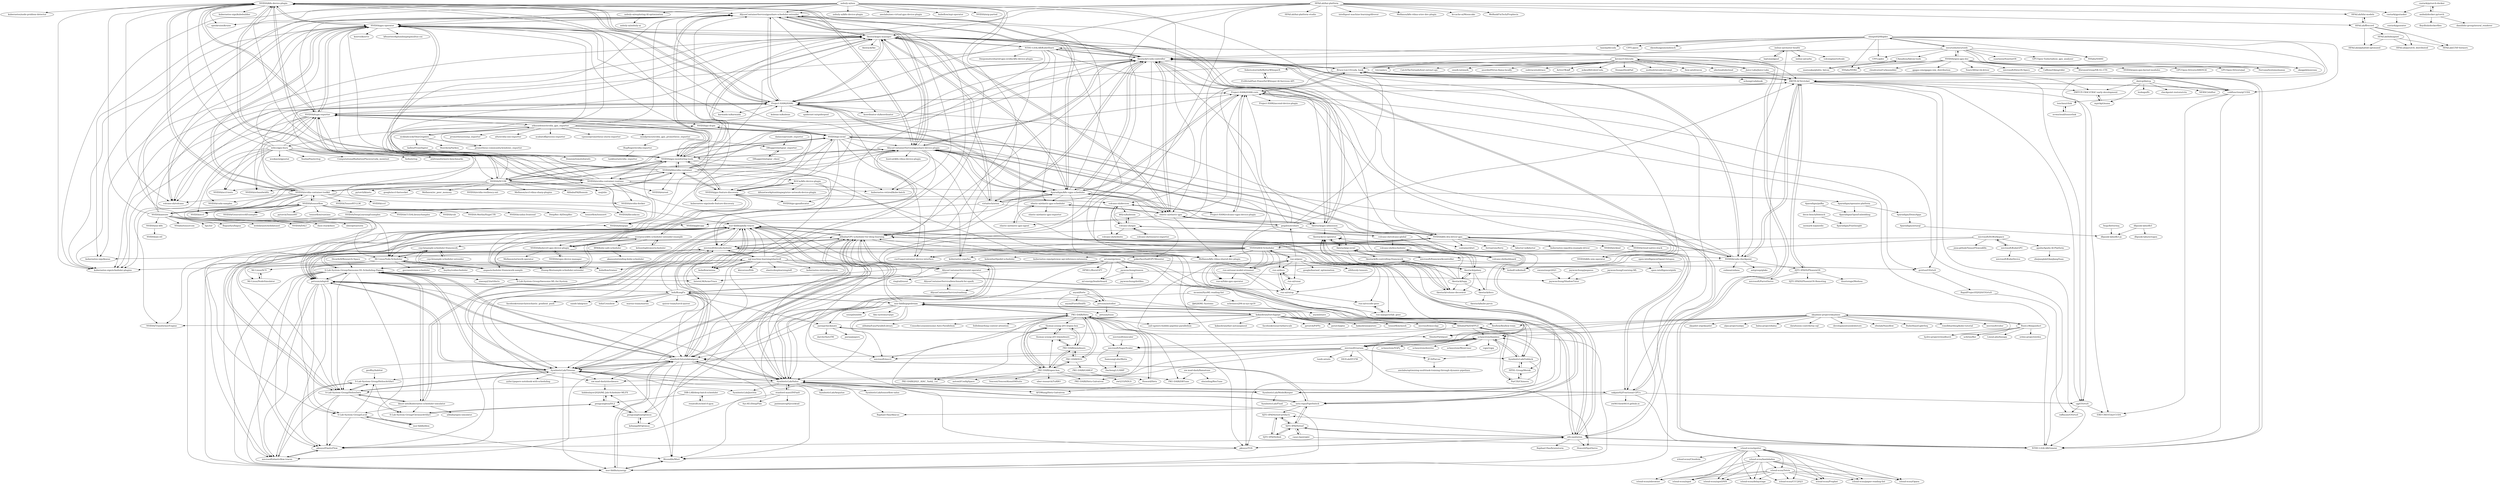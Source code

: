 digraph G {
"NVIDIA/k8s-device-plugin" -> "AliyunContainerService/gpushare-scheduler-extender"
"NVIDIA/k8s-device-plugin" -> "NVIDIA/gpu-operator"
"NVIDIA/k8s-device-plugin" -> "volcano-sh/volcano" ["e"=1]
"NVIDIA/k8s-device-plugin" -> "AliyunContainerService/gpushare-device-plugin"
"NVIDIA/k8s-device-plugin" -> "tkestack/gpu-manager"
"NVIDIA/k8s-device-plugin" -> "Project-HAMi/HAMi"
"NVIDIA/k8s-device-plugin" -> "NVIDIA/dcgm-exporter"
"NVIDIA/k8s-device-plugin" -> "kubeflow/trainer" ["e"=1]
"NVIDIA/k8s-device-plugin" -> "NVIDIA/nvidia-container-runtime"
"NVIDIA/k8s-device-plugin" -> "NVIDIA/nvidia-container-toolkit"
"NVIDIA/k8s-device-plugin" -> "kubernetes-sigs/kubebuilder" ["e"=1]
"NVIDIA/k8s-device-plugin" -> "NVIDIA/gpu-monitoring-tools"
"NVIDIA/k8s-device-plugin" -> "openkruise/kruise" ["e"=1]
"NVIDIA/k8s-device-plugin" -> "kubernetes/node-problem-detector" ["e"=1]
"NVIDIA/k8s-device-plugin" -> "kubernetes-sigs/scheduler-plugins" ["e"=1]
"AliyunContainerService/gpushare-scheduler-extender" -> "AliyunContainerService/gpushare-device-plugin"
"AliyunContainerService/gpushare-scheduler-extender" -> "tkestack/gpu-manager"
"AliyunContainerService/gpushare-scheduler-extender" -> "NVIDIA/k8s-device-plugin"
"AliyunContainerService/gpushare-scheduler-extender" -> "tkestack/vcuda-controller"
"AliyunContainerService/gpushare-scheduler-extender" -> "Project-HAMi/HAMi"
"AliyunContainerService/gpushare-scheduler-extender" -> "volcano-sh/volcano" ["e"=1]
"AliyunContainerService/gpushare-scheduler-extender" -> "4paradigm/k8s-vgpu-scheduler"
"AliyunContainerService/gpushare-scheduler-extender" -> "kubernetes-sigs/scheduler-plugins" ["e"=1]
"AliyunContainerService/gpushare-scheduler-extender" -> "kubeflow/arena" ["e"=1]
"AliyunContainerService/gpushare-scheduler-extender" -> "NVIDIA/gpu-monitoring-tools"
"AliyunContainerService/gpushare-scheduler-extender" -> "kubernetes-retired/kube-batch" ["e"=1]
"AliyunContainerService/gpushare-scheduler-extender" -> "koordinator-sh/koordinator" ["e"=1]
"AliyunContainerService/gpushare-scheduler-extender" -> "kubedl-io/kubedl" ["e"=1]
"AliyunContainerService/gpushare-scheduler-extender" -> "NVIDIA/gpu-operator"
"AliyunContainerService/gpushare-scheduler-extender" -> "openkruise/kruise" ["e"=1]
"mindprince/nvidia_gpu_prometheus_exporter" -> "BugRoger/nvidia-exporter"
"mindprince/nvidia_gpu_prometheus_exporter" -> "DRuggeri/netgear_exporter"
"NVIDIA/gpu-monitoring-tools" -> "AliyunContainerService/gpushare-scheduler-extender"
"NVIDIA/gpu-monitoring-tools" -> "AliyunContainerService/gpushare-device-plugin"
"NVIDIA/gpu-monitoring-tools" -> "tkestack/gpu-manager"
"NVIDIA/gpu-monitoring-tools" -> "NVIDIA/nvidia-container-runtime"
"NVIDIA/gpu-monitoring-tools" -> "NVIDIA/dcgm-exporter"
"NVIDIA/gpu-monitoring-tools" -> "NVIDIA/k8s-device-plugin"
"NVIDIA/gpu-monitoring-tools" -> "NVIDIA/go-nvml"
"NVIDIA/gpu-monitoring-tools" -> "NVIDIA/DCGM"
"NVIDIA/gpu-monitoring-tools" -> "NVIDIA/gpu-feature-discovery"
"NVIDIA/gpu-monitoring-tools" -> "NVIDIA/gpu-operator"
"NVIDIA/gpu-monitoring-tools" -> "tkestack/vcuda-controller"
"NVIDIA/gpu-monitoring-tools" -> "NVIDIA/libnvidia-container"
"NVIDIA/gpu-monitoring-tools" -> "kubernetes-retired/kube-batch" ["e"=1]
"NVIDIA/gpu-monitoring-tools" -> "NVIDIA/deepops" ["e"=1]
"NVIDIA/gpu-monitoring-tools" -> "kubeflow/arena" ["e"=1]
"AliyunContainerService/gpushare-device-plugin" -> "AliyunContainerService/gpushare-scheduler-extender"
"AliyunContainerService/gpushare-device-plugin" -> "tkestack/gpu-manager"
"AliyunContainerService/gpushare-device-plugin" -> "tkestack/vcuda-controller"
"AliyunContainerService/gpushare-device-plugin" -> "tkestack/gpu-admission"
"AliyunContainerService/gpushare-device-plugin" -> "NVIDIA/k8s-device-plugin"
"AliyunContainerService/gpushare-device-plugin" -> "elastic-ai/elastic-gpu"
"AliyunContainerService/gpushare-device-plugin" -> "hustcat/k8s-rdma-device-plugin" ["e"=1]
"AliyunContainerService/gpushare-device-plugin" -> "4paradigm/k8s-vgpu-scheduler"
"AliyunContainerService/gpushare-device-plugin" -> "kubeflow/arena" ["e"=1]
"AliyunContainerService/gpushare-device-plugin" -> "NVIDIA/gpu-monitoring-tools"
"AliyunContainerService/gpushare-device-plugin" -> "kubernetes-sigs/scheduler-plugins" ["e"=1]
"AliyunContainerService/gpushare-device-plugin" -> "Mr-Linus/Yoda-Scheduler"
"AliyunContainerService/gpushare-device-plugin" -> "kubernetes-retired/kube-batch" ["e"=1]
"AliyunContainerService/gpushare-device-plugin" -> "kubedl-io/kubedl" ["e"=1]
"AliyunContainerService/gpushare-device-plugin" -> "everpeace/k8s-scheduler-extender-example"
"NVIDIA/gpu-operator" -> "NVIDIA/k8s-device-plugin"
"NVIDIA/gpu-operator" -> "NVIDIA/dcgm-exporter"
"NVIDIA/gpu-operator" -> "AliyunContainerService/gpushare-scheduler-extender"
"NVIDIA/gpu-operator" -> "Project-HAMi/HAMi"
"NVIDIA/gpu-operator" -> "volcano-sh/volcano" ["e"=1]
"NVIDIA/gpu-operator" -> "kubernetes-sigs/node-feature-discovery" ["e"=1]
"NVIDIA/gpu-operator" -> "kubernetes-sigs/scheduler-plugins" ["e"=1]
"NVIDIA/gpu-operator" -> "tkestack/gpu-manager"
"NVIDIA/gpu-operator" -> "kubeflow/trainer" ["e"=1]
"NVIDIA/gpu-operator" -> "kserve/kserve" ["e"=1]
"NVIDIA/gpu-operator" -> "NVIDIA/nvidia-container-toolkit"
"NVIDIA/gpu-operator" -> "NVIDIA/gpu-monitoring-tools"
"NVIDIA/gpu-operator" -> "kubernetes-sigs/kueue" ["e"=1]
"NVIDIA/gpu-operator" -> "k8snetworkplumbingwg/multus-cni" ["e"=1]
"NVIDIA/gpu-operator" -> "karmada-io/karmada" ["e"=1]
"NVIDIA/nvidia-container-runtime" -> "NVIDIA/libnvidia-container"
"NVIDIA/nvidia-container-runtime" -> "NVIDIA/gpu-monitoring-tools"
"NVIDIA/nvidia-container-runtime" -> "NVIDIA/k8s-device-plugin"
"NVIDIA/nvidia-container-runtime" -> "AliyunContainerService/gpushare-scheduler-extender"
"NVIDIA/nvidia-container-runtime" -> "AliyunContainerService/gpushare-device-plugin"
"NVIDIA/nvidia-container-runtime" -> "NVIDIA/nvidia-docker" ["e"=1]
"NVIDIA/nvidia-container-runtime" -> "tkestack/gpu-manager"
"NVIDIA/nvidia-container-runtime" -> "NVIDIA/nvidia-container-toolkit"
"NVIDIA/nvidia-container-runtime" -> "NVIDIA/enroot" ["e"=1]
"NVIDIA/nvidia-container-runtime" -> "kubernetes-retired/kube-batch" ["e"=1]
"NVIDIA/nvidia-container-runtime" -> "NVIDIA/gpu-operator"
"NVIDIA/nvidia-container-runtime" -> "NVIDIA/dcgm-exporter"
"NVIDIA/nvidia-container-runtime" -> "NVIDIA/deepops" ["e"=1]
"NVIDIA/nvidia-container-runtime" -> "4paradigm/k8s-vgpu-scheduler"
"NVIDIA/nvidia-container-runtime" -> "tkestack/vcuda-controller"
"NVIDIA/aistore" -> "NVIDIA/ais-k8s"
"NVIDIA/aistore" -> "webdataset/webdataset" ["e"=1]
"NVIDIA/aistore" -> "NVIDIA/tensorflow"
"NVIDIA/aistore" -> "NVIDIA/deepops" ["e"=1]
"NVIDIA/aistore" -> "NVIDIA/DALI" ["e"=1]
"NVIDIA/aistore" -> "NVIDIA/nvidia-container-toolkit"
"NVIDIA/aistore" -> "daos-stack/daos" ["e"=1]
"NVIDIA/aistore" -> "uber/petastorm" ["e"=1]
"NVIDIA/aistore" -> "NVlabs/tensorcom"
"NVIDIA/aistore" -> "hpc/ior" ["e"=1]
"NVIDIA/aistore" -> "NVIDIA/gpu-operator"
"NVIDIA/aistore" -> "NVIDIA/gdrcopy" ["e"=1]
"NVIDIA/aistore" -> "NVIDIA/k8s-device-plugin"
"NVIDIA/aistore" -> "tkestack/gpu-manager"
"NVIDIA/aistore" -> "BaguaSys/bagua" ["e"=1]
"kakaobrain/torchgpipe" -> "msr-fiddle/pipedream"
"kakaobrain/torchgpipe" -> "kakaobrain/fast-autoaugment" ["e"=1]
"kakaobrain/torchgpipe" -> "facebookresearch/fairscale" ["e"=1]
"kakaobrain/torchgpipe" -> "pytorch/PiPPy" ["e"=1]
"kakaobrain/torchgpipe" -> "flexflow/flexflow-train" ["e"=1]
"kakaobrain/torchgpipe" -> "AlibabaPAI/DAPPLE"
"kakaobrain/torchgpipe" -> "microsoft/varuna"
"kakaobrain/torchgpipe" -> "pytorch/gloo" ["e"=1]
"kakaobrain/torchgpipe" -> "microsoft/msccl" ["e"=1]
"kakaobrain/torchgpipe" -> "kakaobrain/pororo" ["e"=1]
"kakaobrain/torchgpipe" -> "alibaba/GPU-scheduler-for-deep-learning"
"kakaobrain/torchgpipe" -> "tensorflow/mesh" ["e"=1]
"kakaobrain/torchgpipe" -> "sail-sg/zero-bubble-pipeline-parallelism" ["e"=1]
"kakaobrain/torchgpipe" -> "microsoft/mscclpp" ["e"=1]
"kakaobrain/torchgpipe" -> "NVIDIA/TransformerEngine" ["e"=1]
"wilicc/gpu-burn" -> "NVIDIA/nccl-tests" ["e"=1]
"wilicc/gpu-burn" -> "NVIDIA/DCGM"
"wilicc/gpu-burn" -> "NVIDIA/dcgm-exporter"
"wilicc/gpu-burn" -> "NVIDIA/nccl" ["e"=1]
"wilicc/gpu-burn" -> "XuehaiPan/nvitop" ["e"=1]
"wilicc/gpu-burn" -> "ComputationalRadiationPhysics/cuda_memtest"
"wilicc/gpu-burn" -> "Syllo/nvtop" ["e"=1]
"wilicc/gpu-burn" -> "NVIDIA/cuda-samples" ["e"=1]
"wilicc/gpu-burn" -> "NVIDIA/nvbandwidth" ["e"=1]
"wilicc/gpu-burn" -> "NVIDIA/gpu-operator"
"wilicc/gpu-burn" -> "mli/transformers-benchmarks" ["e"=1]
"wilicc/gpu-burn" -> "NVIDIA/TransformerEngine" ["e"=1]
"wilicc/gpu-burn" -> "NVIDIA/k8s-device-plugin"
"wilicc/gpu-burn" -> "NVIDIA/gpu-monitoring-tools"
"wilicc/gpu-burn" -> "wookayin/gpustat" ["e"=1]
"virtaitech/orion" -> "tkestack/vcuda-controller"
"virtaitech/orion" -> "tkestack/gpu-manager"
"virtaitech/orion" -> "4paradigm/k8s-vgpu-scheduler"
"virtaitech/orion" -> "AliyunContainerService/gpushare-device-plugin"
"virtaitech/orion" -> "RWTH-ACS/cricket"
"virtaitech/orion" -> "microsoft/hivedscheduler"
"virtaitech/orion" -> "tkestack/gpu-admission"
"virtaitech/orion" -> "alibaba/GPU-scheduler-for-deep-learning"
"sql-machine-learning/elasticdl" -> "kubedl-io/kubedl" ["e"=1]
"sql-machine-learning/elasticdl" -> "petuum/adaptdl"
"sql-machine-learning/elasticdl" -> "alibaba/GPU-scheduler-for-deep-learning"
"sql-machine-learning/elasticdl" -> "kleveross/ftlib" ["e"=1]
"sql-machine-learning/elasticdl" -> "microsoft/hivedscheduler"
"sql-machine-learning/elasticdl" -> "SymbioticLab/Tiresias"
"sql-machine-learning/elasticdl" -> "msr-fiddle/philly-traces"
"sql-machine-learning/elasticdl" -> "elasticdeeplearning/edl" ["e"=1]
"sql-machine-learning/elasticdl" -> "kubeflow/arena" ["e"=1]
"sql-machine-learning/elasticdl" -> "stanford-futuredata/gavel"
"sql-machine-learning/elasticdl" -> "S-Lab-System-Group/Awesome-DL-Scheduling-Papers"
"sql-machine-learning/elasticdl" -> "kubeflow/trainer" ["e"=1]
"sql-machine-learning/elasticdl" -> "tkestack/vcuda-controller"
"sql-machine-learning/elasticdl" -> "AliyunContainerService/et-operator"
"sql-machine-learning/elasticdl" -> "kubernetes-retired/poseidon" ["e"=1]
"nickbabcock/OhmGraphite" -> "kallex/PromDapter"
"nickbabcock/OhmGraphite" -> "prometheus-community/windows_exporter" ["e"=1]
"nickbabcock/OhmGraphite" -> "utkuozdemir/nvidia_gpu_exporter"
"nickbabcock/OhmGraphite" -> "Boerderij/Varken" ["e"=1]
"NVIDIA/open-gpu-doc" -> "envytools/envytools"
"NVIDIA/open-gpu-doc" -> "NervanaSystems/maxas" ["e"=1]
"NVIDIA/open-gpu-doc" -> "GPUOpen-Drivers/AMDVLK" ["e"=1]
"NVIDIA/open-gpu-doc" -> "GPUOpen-Drivers/pal" ["e"=1]
"NVIDIA/open-gpu-doc" -> "NVIDIA/gdrcopy" ["e"=1]
"NVIDIA/open-gpu-doc" -> "NVlabs/NVBit" ["e"=1]
"NVIDIA/open-gpu-doc" -> "cloudcores/CuAssembler" ["e"=1]
"NVIDIA/open-gpu-doc" -> "gpgpu-sim/gpgpu-sim_distribution" ["e"=1]
"NVIDIA/open-gpu-doc" -> "Yours3lf/rpi-vk-driver" ["e"=1]
"NVIDIA/open-gpu-doc" -> "skeggsb/nouveau"
"NVIDIA/open-gpu-doc" -> "microsoft/DirectX-Specs" ["e"=1]
"NVIDIA/open-gpu-doc" -> "CaffeineViking/vkhr" ["e"=1]
"NVIDIA/open-gpu-doc" -> "NVIDIA/libcudacxx" ["e"=1]
"NVIDIA/open-gpu-doc" -> "KhronosGroup/VK-GL-CTS" ["e"=1]
"NVIDIA/open-gpu-doc" -> "NVIDIA/open-gpu-kernel-modules" ["e"=1]
"microsoft/frameworkcontroller" -> "microsoft/hivedscheduler"
"microsoft/frameworkcontroller" -> "open-intelligence/qizhi"
"microsoft/KubeGPU" -> "microsoft/KubeDevice"
"microsoft/KubeGPU" -> "microsoft/DLWorkspace"
"IBM/kube-safe-scheduler" -> "akanso/extending-kube-scheduler"
"mcanini/SysML-reading-list" -> "ucbrise/cs294-ai-sys-sp19"
"mcanini/SysML-reading-list" -> "msr-fiddle/pipedream"
"mcanini/SysML-reading-list" -> "ljk628/ML-Systems"
"sakjain92/Fractional-GPUs" -> "SymbioticLab/Salus"
"sakjain92/Fractional-GPUs" -> "alibaba/GPU-scheduler-for-deep-learning"
"sakjain92/Fractional-GPUs" -> "cjg/GVirtuS"
"sakjain92/Fractional-GPUs" -> "zw0610/zw0610.github.io"
"sakjain92/Fractional-GPUs" -> "NTHU-LSALAB/Gemini"
"sakjain92/Fractional-GPUs" -> "netx-repo/PipeSwitch"
"sakjain92/Fractional-GPUs" -> "tkestack/vcuda-controller"
"sakjain92/Fractional-GPUs" -> "SymbioticLab/Tiresias"
"NVIDIA/gpu-feature-discovery" -> "kubernetes-sigs/node-feature-discovery" ["e"=1]
"NVIDIA/gpu-feature-discovery" -> "ROCm/k8s-device-plugin"
"NVIDIA/gpu-feature-discovery" -> "NVIDIA/kubevirt-gpu-device-plugin"
"NVIDIA/gpu-feature-discovery" -> "NVIDIA/libnvidia-container"
"NVIDIA/gpu-feature-discovery" -> "NVIDIA/go-gpuallocator"
"NVIDIA/gpu-feature-discovery" -> "volcano-sh/devices"
"NVIDIA/gpu-feature-discovery" -> "NVIDIA/gpu-monitoring-tools"
"NVIDIA/gpu-feature-discovery" -> "NVIDIA/k8s-device-plugin"
"NVIDIA/gpu-feature-discovery" -> "pokerfaceSad/GPUMounter"
"jaywonchung/Learning-ML" -> "jaywonchung/ShadowTutor"
"msr-fiddle/philly-traces" -> "SymbioticLab/Tiresias"
"msr-fiddle/philly-traces" -> "S-Lab-System-Group/HeliosData"
"msr-fiddle/philly-traces" -> "S-Lab-System-Group/Awesome-DL-Scheduling-Papers"
"msr-fiddle/philly-traces" -> "stanford-futuredata/gavel"
"msr-fiddle/philly-traces" -> "alibaba/GPU-scheduler-for-deep-learning"
"msr-fiddle/philly-traces" -> "petuum/adaptdl"
"msr-fiddle/philly-traces" -> "S-Lab-System-Group/Lucid"
"msr-fiddle/philly-traces" -> "hkust-adsl/kubernetes-scheduler-simulator"
"msr-fiddle/philly-traces" -> "Rivendile/Muri"
"msr-fiddle/philly-traces" -> "InternLM/AcmeTrace" ["e"=1]
"msr-fiddle/philly-traces" -> "microsoft/elasticflow-traces"
"msr-fiddle/philly-traces" -> "SymbioticLab/Salus"
"msr-fiddle/philly-traces" -> "microsoft/hivedscheduler"
"msr-fiddle/philly-traces" -> "msr-fiddle/synergy"
"msr-fiddle/philly-traces" -> "eth-easl/orion"
"everpeace/k8s-scheduler-extender-example" -> "Huang-Wei/sample-scheduler-extender"
"everpeace/k8s-scheduler-extender-example" -> "angao/scheduler-framework-sample"
"everpeace/k8s-scheduler-extender-example" -> "IBM/kube-safe-scheduler"
"everpeace/k8s-scheduler-extender-example" -> "Mr-Linus/Yoda-Scheduler"
"everpeace/k8s-scheduler-extender-example" -> "kelseyhightower/scheduler"
"everpeace/k8s-scheduler-extender-example" -> "cnych/sample-scheduler-framework"
"everpeace/k8s-scheduler-extender-example" -> "AliyunContainerService/gpushare-device-plugin"
"SymbioticLab/Tiresias" -> "SymbioticLab/Salus"
"SymbioticLab/Tiresias" -> "msr-fiddle/philly-traces"
"SymbioticLab/Tiresias" -> "alibaba/GPU-scheduler-for-deep-learning"
"SymbioticLab/Tiresias" -> "S-Lab-System-Group/HeliosData"
"SymbioticLab/Tiresias" -> "stanford-futuredata/gavel"
"SymbioticLab/Tiresias" -> "Rivendile/Muri"
"SymbioticLab/Tiresias" -> "pkusys/ElasticFlow"
"SymbioticLab/Tiresias" -> "petuum/adaptdl"
"SymbioticLab/Tiresias" -> "msr-fiddle/synergy"
"SymbioticLab/Tiresias" -> "S-Lab-System-Group/Awesome-DL-Scheduling-Papers"
"SymbioticLab/Tiresias" -> "SymbioticLab/ModelKeeper"
"SymbioticLab/Tiresias" -> "uw-mad-dash/shockwave"
"SymbioticLab/Tiresias" -> "S-Lab-System-Group/HeliosArtifact"
"SymbioticLab/Tiresias" -> "SymbioticLab/Justitia" ["e"=1]
"SymbioticLab/Tiresias" -> "yylin1/papers-notebook-with-scheduling"
"pengyanghua/optimus" -> "pengyanghua/DL2"
"pengyanghua/optimus" -> "kzhang28/Optimus"
"pengyanghua/optimus" -> "hiddenlayer2020/ML-Job-Scheduler-MLFS"
"ROCm/k8s-device-plugin" -> "NVIDIA/gpu-feature-discovery"
"ROCm/k8s-device-plugin" -> "Mellanox/k8s-rdma-shared-dev-plugin" ["e"=1]
"ROCm/k8s-device-plugin" -> "NVIDIA/kubevirt-gpu-device-plugin"
"ROCm/k8s-device-plugin" -> "k8snetworkplumbingwg/sriov-network-device-plugin" ["e"=1]
"kzhang28/Optimus" -> "pengyanghua/optimus"
"envytools/envytools" -> "shinpei0208/gdev"
"envytools/envytools" -> "NVIDIA/open-gpu-doc"
"envytools/envytools" -> "skeggsb/nouveau"
"envytools/envytools" -> "GPUOpen-Tools/radeon_gpu_analyzer" ["e"=1]
"envytools/envytools" -> "CAmadeus/falcon-tools"
"envytools/envytools" -> "tkestack/vcuda-controller"
"envytools/envytools" -> "NervanaSystems/maxas" ["e"=1]
"envytools/envytools" -> "CPFL/gdev"
"envytools/envytools" -> "sunriseos/SunriseOS" ["e"=1]
"envytools/envytools" -> "NVlabs/SASSI" ["e"=1]
"dalance/prosafe_exporter" -> "DRuggeri/netgear_exporter"
"DRuggeri/netgear_exporter" -> "DRuggeri/netgear_client"
"mpickpt/mana" -> "DMTCP-CRAC/CRAC-early-development"
"Huang-Wei/sample-scheduler-extender" -> "everpeace/k8s-scheduler-extender-example"
"marysaka/ghidra_falcon" -> "CAmadeus/falcon-tools"
"stanford-futuredata/gavel" -> "msr-fiddle/synergy"
"stanford-futuredata/gavel" -> "msr-fiddle/philly-traces"
"stanford-futuredata/gavel" -> "S-Lab-System-Group/HeliosData"
"stanford-futuredata/gavel" -> "SymbioticLab/Tiresias"
"stanford-futuredata/gavel" -> "microsoft/hivedscheduler"
"stanford-futuredata/gavel" -> "alibaba/GPU-scheduler-for-deep-learning"
"stanford-futuredata/gavel" -> "uw-mad-dash/shockwave"
"stanford-futuredata/gavel" -> "petuum/adaptdl"
"stanford-futuredata/gavel" -> "microsoft/elasticflow-traces"
"stanford-futuredata/gavel" -> "Rivendile/Muri"
"stanford-futuredata/gavel" -> "S-Lab-System-Group/Awesome-DL-Scheduling-Papers"
"stanford-futuredata/gavel" -> "netx-repo/PipeSwitch"
"stanford-futuredata/gavel" -> "SymbioticLab/Salus"
"stanford-futuredata/gavel" -> "kzhang28/Optimus"
"stanford-futuredata/gavel" -> "pengyanghua/optimus"
"DIR-LAB/deep-batch-scheduler" -> "renatolfc/sched-rl-gym"
"DIR-LAB/deep-batch-scheduler" -> "pengyanghua/DL2"
"lsds/KungFu" -> "alibaba/GPU-scheduler-for-deep-learning"
"lsds/KungFu" -> "lsds/Crossbow"
"lsds/KungFu" -> "petuum/adaptdl"
"lsds/KungFu" -> "SymbioticLab/Salus"
"lsds/KungFu" -> "stanford-futuredata/gavel"
"lsds/KungFu" -> "marius-team/marius" ["e"=1]
"lsds/KungFu" -> "quiver-team/torch-quiver" ["e"=1]
"lsds/KungFu" -> "microsoft/hivedscheduler"
"lsds/KungFu" -> "SymbioticLab/Tiresias"
"lsds/KungFu" -> "msr-fiddle/philly-traces"
"lsds/KungFu" -> "facebookresearch/stochastic_gradient_push" ["e"=1]
"lsds/KungFu" -> "petuum/autodist"
"lsds/KungFu" -> "sands-lab/grace" ["e"=1]
"lsds/KungFu" -> "msr-fiddle/pipedream"
"lsds/KungFu" -> "parasj/checkmate"
"open-intelligence/OpenI-Octopus" -> "open-intelligence/qizhi"
"BugRoger/nvidia-exporter" -> "tankbusta/nvidia_exporter"
"stanford-mast/INFaaS" -> "jashwantraj92/cocktail"
"stanford-mast/INFaaS" -> "pkusys/ElasticFlow"
"stanford-mast/INFaaS" -> "Sys-KU/DeepPlan" ["e"=1]
"stanford-mast/INFaaS" -> "SymbioticLab/Salus"
"DRuggeri/netgear_client" -> "DRuggeri/netgear_exporter"
"thomas-young-2013/open-box" -> "thomas-young-2013/mindware"
"thomas-young-2013/open-box" -> "PKU-DAIR/mindware"
"thomas-young-2013/open-box" -> "PKU-DAIR/open-box"
"thomas-young-2013/open-box" -> "PKU-DAIR/2021_AIAC_Task2_1st"
"RapidProjectH2020/GVirtuS" -> "raffmont/GVirtuS"
"NVIDIA/kubevirt-gpu-device-plugin" -> "NVIDIA/vgpu-device-manager"
"NVIDIA/kubevirt-gpu-device-plugin" -> "NVIDIA/gpu-feature-discovery"
"NVIDIA/kubevirt-gpu-device-plugin" -> "pokerfaceSad/GPUMounter"
"NVIDIA/kubevirt-gpu-device-plugin" -> "Mellanox/network-operator" ["e"=1]
"NVIDIA/nvidia-container-toolkit" -> "NVIDIA/libnvidia-container"
"NVIDIA/nvidia-container-toolkit" -> "NVIDIA/k8s-device-plugin"
"NVIDIA/nvidia-container-toolkit" -> "NVIDIA/gpu-operator"
"NVIDIA/nvidia-container-toolkit" -> "NVIDIA/nvidia-docker" ["e"=1]
"NVIDIA/nvidia-container-toolkit" -> "NVIDIA/dcgm-exporter"
"NVIDIA/nvidia-container-toolkit" -> "NVIDIA/nvidia-container-runtime"
"NVIDIA/nvidia-container-toolkit" -> "NVIDIA/tensorflow"
"NVIDIA/nvidia-container-toolkit" -> "NVIDIA/nccl" ["e"=1]
"NVIDIA/nvidia-container-toolkit" -> "NVIDIA/cuda-samples" ["e"=1]
"NVIDIA/nvidia-container-toolkit" -> "Project-HAMi/HAMi"
"NVIDIA/nvidia-container-toolkit" -> "NVIDIA/TensorRT-LLM" ["e"=1]
"NVIDIA/nvidia-container-toolkit" -> "volcano-sh/volcano" ["e"=1]
"NVIDIA/nvidia-container-toolkit" -> "NVIDIA/cccl" ["e"=1]
"NVIDIA/nvidia-container-toolkit" -> "NVIDIA/GenerativeAIExamples" ["e"=1]
"NVIDIA/nvidia-container-toolkit" -> "NVIDIA/aistore"
"thomas-young-2013/mindware" -> "PKU-DAIR/mindware"
"thomas-young-2013/mindware" -> "thomas-young-2013/open-box"
"petuum/autodist" -> "petuum/tuun"
"petuum/autodist" -> "petuum/adaptdl"
"petuum/autodist" -> "asyml/stave"
"msr-fiddle/pipedream" -> "kakaobrain/torchgpipe"
"msr-fiddle/pipedream" -> "AlibabaPAI/DAPPLE"
"msr-fiddle/pipedream" -> "msr-fiddle/philly-traces"
"msr-fiddle/pipedream" -> "microsoft/msccl" ["e"=1]
"msr-fiddle/pipedream" -> "alibaba/GPU-scheduler-for-deep-learning"
"msr-fiddle/pipedream" -> "PKU-DAIR/Hetu"
"msr-fiddle/pipedream" -> "flexflow/flexflow-train" ["e"=1]
"msr-fiddle/pipedream" -> "SymbioticLab/Salus"
"msr-fiddle/pipedream" -> "stanford-futuredata/gavel"
"msr-fiddle/pipedream" -> "lsds/KungFu"
"msr-fiddle/pipedream" -> "snuspl/nimble" ["e"=1]
"msr-fiddle/pipedream" -> "hku-systems/vpipe"
"msr-fiddle/pipedream" -> "SymbioticLab/Oobleck"
"msr-fiddle/pipedream" -> "SymbioticLab/Tiresias"
"msr-fiddle/pipedream" -> "parasj/checkmate"
"Mr-Linus/Yoda-Scheduler" -> "cnych/sample-scheduler-framework"
"Mr-Linus/Yoda-Scheduler" -> "angao/scheduler-framework-sample"
"Mr-Linus/Yoda-Scheduler" -> "Mr-Linus/SCV"
"Mr-Linus/Yoda-Scheduler" -> "Huang-Wei/sample-scheduler-extender"
"Mr-Linus/Yoda-Scheduler" -> "Mr-Linus/NodeSimulator"
"Mr-Linus/Yoda-Scheduler" -> "gocrane/crane-scheduler" ["e"=1]
"Mr-Linus/Yoda-Scheduler" -> "heyfey/vodascheduler"
"Mr-Linus/Yoda-Scheduler" -> "kubernetes-sigs/scheduler-plugins" ["e"=1]
"dmtcp/dmtcp" -> "DMTCP-CRAC/CRAC-early-development"
"dmtcp/dmtcp" -> "mpickpt/mana"
"dmtcp/dmtcp" -> "leobago/fti"
"dmtcp/dmtcp" -> "checkpoint-restore/criu" ["e"=1]
"dmtcp/dmtcp" -> "NERSC/shifter" ["e"=1]
"tkestack/gpu-admission" -> "tkestack/vcuda-controller"
"tkestack/gpu-admission" -> "tkestack/gpu-manager"
"tkestack/gpu-admission" -> "tkestack/go-nvml"
"tkestack/gpu-admission" -> "AliyunContainerService/gpushare-device-plugin"
"tkestack/gpu-admission" -> "tkestack/csi-operator"
"NVIDIA/cloud-native-stack" -> "NVIDIA/k8s-nim-operator"
"NVIDIA/tensorflow" -> "NVIDIA/aistore"
"NVIDIA/tensorflow" -> "NVIDIA/DeepLearningExamples" ["e"=1]
"NVIDIA/tensorflow" -> "NVIDIA/nvidia-container-toolkit"
"NVIDIA/tensorflow" -> "NVIDIA/TransformerEngine" ["e"=1]
"NVIDIA/tensorflow" -> "NVIDIA/CUDALibrarySamples" ["e"=1]
"NVIDIA/tensorflow" -> "NVIDIA/GenerativeAIExamples" ["e"=1]
"NVIDIA/tensorflow" -> "NVIDIA/cub" ["e"=1]
"NVIDIA/tensorflow" -> "NVIDIA/libcudacxx" ["e"=1]
"NVIDIA/tensorflow" -> "NVIDIA/nccl" ["e"=1]
"NVIDIA/tensorflow" -> "NVIDIA-Merlin/HugeCTR" ["e"=1]
"NVIDIA/tensorflow" -> "NVIDIA/cudnn-frontend" ["e"=1]
"NVIDIA/tensorflow" -> "DeepRec-AI/DeepRec" ["e"=1]
"NVIDIA/tensorflow" -> "tensorflow/tensorrt" ["e"=1]
"NVIDIA/tensorflow" -> "pytorch/TensorRT" ["e"=1]
"NVIDIA/tensorflow" -> "tensorflow/runtime" ["e"=1]
"tkestack/galaxy" -> "tkestack/tapp"
"tkestack/galaxy" -> "tkestack/csi-operator"
"tkestack/galaxy" -> "tkestack/lb-controlling-framework"
"tkestack/galaxy" -> "tkestack/go-nvml"
"tkestack/galaxy" -> "tkestack/volume-decorator"
"tkestack/galaxy" -> "tkestack/docs"
"tkestack/gpu-manager" -> "tkestack/vcuda-controller"
"tkestack/gpu-manager" -> "tkestack/gpu-admission"
"tkestack/gpu-manager" -> "AliyunContainerService/gpushare-scheduler-extender"
"tkestack/gpu-manager" -> "4paradigm/k8s-vgpu-scheduler"
"tkestack/gpu-manager" -> "AliyunContainerService/gpushare-device-plugin"
"tkestack/gpu-manager" -> "Project-HAMi/HAMi"
"tkestack/gpu-manager" -> "elastic-ai/elastic-gpu"
"tkestack/gpu-manager" -> "NTHU-LSALAB/KubeShare"
"tkestack/gpu-manager" -> "NVIDIA/k8s-device-plugin"
"tkestack/gpu-manager" -> "kubedl-io/kubedl" ["e"=1]
"tkestack/gpu-manager" -> "NVIDIA/gpu-monitoring-tools"
"tkestack/gpu-manager" -> "tkestack/tke" ["e"=1]
"tkestack/gpu-manager" -> "virtaitech/orion"
"tkestack/gpu-manager" -> "volcano-sh/volcano" ["e"=1]
"tkestack/gpu-manager" -> "kubernetes-sigs/scheduler-plugins" ["e"=1]
"cnych/sample-scheduler-framework" -> "cnych/sample-scheduler-extender"
"cnych/sample-scheduler-framework" -> "angao/scheduler-framework-sample"
"cnych/sample-scheduler-framework" -> "Mr-Linus/Yoda-Scheduler"
"petuum/adaptdl" -> "petuum/autodist"
"petuum/adaptdl" -> "stanford-futuredata/gavel"
"petuum/adaptdl" -> "alibaba/GPU-scheduler-for-deep-learning"
"petuum/adaptdl" -> "msr-fiddle/philly-traces"
"petuum/adaptdl" -> "S-Lab-System-Group/Awesome-DL-Scheduling-Papers"
"petuum/adaptdl" -> "SymbioticLab/Tiresias"
"petuum/adaptdl" -> "microsoft/hivedscheduler"
"petuum/adaptdl" -> "S-Lab-System-Group/Lucid"
"petuum/adaptdl" -> "S-Lab-System-Group/HeliosData"
"petuum/adaptdl" -> "sql-machine-learning/elasticdl"
"petuum/adaptdl" -> "SymbioticLab/Salus"
"petuum/adaptdl" -> "lsds/KungFu"
"petuum/adaptdl" -> "pkusys/ElasticFlow"
"petuum/adaptdl" -> "msr-fiddle/synergy"
"petuum/adaptdl" -> "microsoft/elasticflow-traces"
"run-ai/runai" -> "run-ai/docs"
"run-ai/runai" -> "run-ai/rntop"
"tkestack/vcuda-controller" -> "tkestack/gpu-manager"
"tkestack/vcuda-controller" -> "tkestack/gpu-admission"
"tkestack/vcuda-controller" -> "4paradigm/k8s-vgpu-scheduler"
"tkestack/vcuda-controller" -> "AliyunContainerService/gpushare-device-plugin"
"tkestack/vcuda-controller" -> "AliyunContainerService/gpushare-scheduler-extender"
"tkestack/vcuda-controller" -> "virtaitech/orion"
"tkestack/vcuda-controller" -> "Project-HAMi/HAMi"
"tkestack/vcuda-controller" -> "elastic-ai/elastic-gpu"
"tkestack/vcuda-controller" -> "Bruce-Lee-LY/cuda_hook"
"tkestack/vcuda-controller" -> "NTHU-LSALAB/Gemini"
"tkestack/vcuda-controller" -> "RWTH-ACS/cricket"
"tkestack/vcuda-controller" -> "sakjain92/Fractional-GPUs"
"tkestack/vcuda-controller" -> "NTHU-LSALAB/KubeShare"
"tkestack/vcuda-controller" -> "SymbioticLab/Salus"
"tkestack/vcuda-controller" -> "tkestack/galaxy"
"tkestack/tapp" -> "tkestack/galaxy"
"tkestack/tapp" -> "tkestack/csi-operator"
"tkestack/tapp" -> "tkestack/go-nvml"
"tkestack/tapp" -> "tkestack/lb-controlling-framework"
"tkestack/tapp" -> "tkestack/volume-decorator"
"tkestack/tapp" -> "tkestack/docs"
"k82cn/kubesim" -> "volcano-sh/apis"
"volcano-sh/devices" -> "volcano-sh/apis"
"volcano-sh/devices" -> "Project-HAMi/volcano-vgpu-device-plugin"
"volcano-sh/devices" -> "k82cn/kubesim"
"volcano-sh/devices" -> "volcano-sh/website"
"asyml/forte" -> "asyml/stave"
"asyml/forte" -> "petuum/tuun"
"asyml/forte" -> "petuum/autodist"
"asyml/forte" -> "asyml/ForteHealth"
"NVIDIA/ais-k8s" -> "NVIDIA/ais-etl"
"shinpei0208/gdev" -> "envytools/envytools"
"shinpei0208/gdev" -> "CPFL/gdev"
"shinpei0208/gdev" -> "tkestack/vcuda-controller"
"shinpei0208/gdev" -> "NVlabs/SASSI" ["e"=1]
"shinpei0208/gdev" -> "cjg/GVirtuS"
"shinpei0208/gdev" -> "RWTH-ACS/cricket"
"shinpei0208/gdev" -> "laanwj/decuda" ["e"=1]
"shinpei0208/gdev" -> "NVlabs/NVBit" ["e"=1]
"shinpei0208/gdev" -> "CPFL/gxen"
"shinpei0208/gdev" -> "Bruce-Lee-LY/cuda_hook"
"shinpei0208/gdev" -> "ekondis/gpumembench" ["e"=1]
"shinpei0208/gdev" -> "coldfunction/qCUDA"
"renatolfc/sched-rl-gym" -> "DIR-LAB/deep-batch-scheduler"
"microsoft/hivedscheduler" -> "microsoft/frameworkcontroller"
"microsoft/hivedscheduler" -> "stanford-futuredata/gavel"
"microsoft/hivedscheduler" -> "alibaba/GPU-scheduler-for-deep-learning"
"microsoft/hivedscheduler" -> "petuum/adaptdl"
"microsoft/hivedscheduler" -> "msr-fiddle/philly-traces"
"microsoft/hivedscheduler" -> "SymbioticLab/Tiresias"
"microsoft/hivedscheduler" -> "SymbioticLab/Salus"
"microsoft/hivedscheduler" -> "netx-repo/PipeSwitch"
"microsoft/hivedscheduler" -> "S-Lab-System-Group/HeliosData"
"microsoft/hivedscheduler" -> "microsoft/elasticflow-traces"
"microsoft/hivedscheduler" -> "uw-mad-dash/shockwave"
"microsoft/hivedscheduler" -> "Mr-Linus/Yoda-Scheduler"
"microsoft/hivedscheduler" -> "sql-machine-learning/elasticdl"
"microsoft/hivedscheduler" -> "msr-fiddle/synergy"
"microsoft/hivedscheduler" -> "pkusys/ElasticFlow"
"AlibabaPAI/DAPPLE" -> "microsoft/SuperScaler"
"AlibabaPAI/DAPPLE" -> "ParCIS/Chimera"
"AlibabaPAI/DAPPLE" -> "msr-fiddle/synergy"
"AlibabaPAI/DAPPLE" -> "uclasystem/bamboo"
"AlibabaPAI/DAPPLE" -> "msr-fiddle/pipedream"
"kallex/PromDapter" -> "Demion/remotehwinfo"
"parasj/checkmate" -> "darchr/AutoTM"
"parasj/checkmate" -> "ShishirPatil/poet"
"parasj/checkmate" -> "parasj/papers"
"apulis/Apulis-AI-Platform" -> "zhejianglab/QianJiangYuan"
"tkestack/go-nvml" -> "tkestack/csi-operator"
"tkestack/go-nvml" -> "tkestack/volume-decorator"
"tkestack/go-nvml" -> "tkestack/lb-controlling-framework"
"tkestack/docs" -> "tkestack/kube-jarvis"
"tkestack/docs" -> "tkestack/csi-operator"
"RWTH-ACS/cricket" -> "coldfunction/qCUDA"
"RWTH-ACS/cricket" -> "Bruce-Lee-LY/cuda_hook"
"RWTH-ACS/cricket" -> "NVIDIA/cuda-checkpoint"
"RWTH-ACS/cricket" -> "cjg/GVirtuS"
"RWTH-ACS/cricket" -> "gvirtus/GVirtuS"
"RWTH-ACS/cricket" -> "SJTU-IPADS/PhoenixOS"
"RWTH-ACS/cricket" -> "NTHU-LSALAB/Gemini"
"RWTH-ACS/cricket" -> "EBD-CREST/mrCUDA"
"RWTH-ACS/cricket" -> "DMTCP-CRAC/CRAC-early-development"
"RWTH-ACS/cricket" -> "tkestack/vcuda-controller"
"RWTH-ACS/cricket" -> "Project-HAMi/HAMi-core"
"RWTH-ACS/cricket" -> "eth-easl/orion"
"run-ai/docs" -> "run-ai/rntop"
"run-ai/docs" -> "run-ai/runai"
"microsoft/SuperScaler" -> "DachengLi1/AMP"
"microsoft/SuperScaler" -> "uclasystem/bamboo"
"microsoft/SuperScaler" -> "SamsungLabs/Metis"
"angao/scheduler-framework-sample" -> "cnych/sample-scheduler-framework"
"angao/scheduler-framework-sample" -> "Mr-Linus/Yoda-Scheduler"
"cnych/sample-scheduler-extender" -> "cnych/sample-scheduler-framework"
"NTHU-LSALAB/KubeShare" -> "NTHU-LSALAB/Gemini"
"NTHU-LSALAB/KubeShare" -> "tkestack/gpu-manager"
"NTHU-LSALAB/KubeShare" -> "tkestack/gpu-admission"
"NTHU-LSALAB/KubeShare" -> "tkestack/vcuda-controller"
"NTHU-LSALAB/KubeShare" -> "Mr-Linus/Yoda-Scheduler"
"NTHU-LSALAB/KubeShare" -> "elastic-ai/elastic-gpu-scheduler"
"NTHU-LSALAB/KubeShare" -> "sakjain92/Fractional-GPUs"
"NTHU-LSALAB/KubeShare" -> "Deepomatic/shared-gpu-nvidia-k8s-device-plugin"
"NTHU-LSALAB/KubeShare" -> "microsoft/hivedscheduler"
"NTHU-LSALAB/KubeShare" -> "alibaba/GPU-scheduler-for-deep-learning"
"icloud-ecnu/lambdadnn" -> "icloud-ecnu/delaystage"
"icloud-ecnu/lambdadnn" -> "icloud-ecnu/Prophet"
"icloud-ecnu/lambdadnn" -> "icloud-ecnu/spotDNN"
"icloud-ecnu/lambdadnn" -> "icloud-ecnu/CCC2023"
"icloud-ecnu/lambdadnn" -> "icloud-ecnu/ebrowser"
"icloud-ecnu/lambdadnn" -> "icloud-ecnu/ispot"
"icloud-ecnu/lambdadnn" -> "icloud-ecnu/Tetris"
"icloud-ecnu/lambdadnn" -> "icloud-ecnu/paper-reading-list"
"icloud-ecnu/lambdadnn" -> "icloud-ecnu/Opara"
"NTHU-LSALAB/Gemini" -> "NTHU-LSALAB/KubeShare"
"NTHU-LSALAB/Gemini" -> "Bruce-Lee-LY/cuda_hook"
"NTHU-LSALAB/Gemini" -> "eth-easl/orion"
"tkestack/lb-controlling-framework" -> "tkestack/volume-decorator"
"tkestack/lb-controlling-framework" -> "tkestack/csi-operator"
"tkestack/lb-controlling-framework" -> "tkestack/go-nvml"
"tkestack/lb-controlling-framework" -> "tkestack/galaxy"
"gvirtus/GVirtuS" -> "RapidProjectH2020/GVirtuS"
"Mr-Linus/SCV" -> "Mr-Linus/NodeSimulator"
"4paradigm/DemoApps" -> "4paradigm/zetasql"
"tkestack/csi-operator" -> "tkestack/volume-decorator"
"tkestack/csi-operator" -> "tkestack/go-nvml"
"DMTCP-CRAC/CRAC-early-development" -> "mpickpt/mana"
"AliyunContainerService/benchmark-for-spark" -> "AliyunContainerService/roadmap"
"tkestack/volume-decorator" -> "tkestack/csi-operator"
"tkestack/kube-jarvis" -> "tkestack/csi-operator"
"utkuozdemir/nvidia_gpu_exporter" -> "NVIDIA/dcgm-exporter"
"utkuozdemir/nvidia_gpu_exporter" -> "prometheus-community/windows_exporter" ["e"=1]
"utkuozdemir/nvidia_gpu_exporter" -> "a0s/nvidia-smi-exporter"
"utkuozdemir/nvidia_gpu_exporter" -> "Project-HAMi/HAMi"
"utkuozdemir/nvidia_gpu_exporter" -> "NVIDIA/k8s-device-plugin"
"utkuozdemir/nvidia_gpu_exporter" -> "nickbabcock/OhmGraphite"
"utkuozdemir/nvidia_gpu_exporter" -> "ncabatoff/process-exporter" ["e"=1]
"utkuozdemir/nvidia_gpu_exporter" -> "4paradigm/k8s-vgpu-scheduler"
"utkuozdemir/nvidia_gpu_exporter" -> "mindprince/nvidia_gpu_prometheus_exporter"
"utkuozdemir/nvidia_gpu_exporter" -> "NVIDIA/gpu-operator"
"utkuozdemir/nvidia_gpu_exporter" -> "vpenso/prometheus-slurm-exporter" ["e"=1]
"utkuozdemir/nvidia_gpu_exporter" -> "NVIDIA/gpu-monitoring-tools"
"utkuozdemir/nvidia_gpu_exporter" -> "wilicc/gpu-burn"
"utkuozdemir/nvidia_gpu_exporter" -> "AliyunContainerService/gpushare-scheduler-extender"
"utkuozdemir/nvidia_gpu_exporter" -> "prometheus/snmp_exporter" ["e"=1]
"NVIDIA/dcgm-exporter" -> "NVIDIA/DCGM"
"NVIDIA/dcgm-exporter" -> "utkuozdemir/nvidia_gpu_exporter"
"NVIDIA/dcgm-exporter" -> "NVIDIA/gpu-operator"
"NVIDIA/dcgm-exporter" -> "NVIDIA/k8s-device-plugin"
"NVIDIA/dcgm-exporter" -> "NVIDIA/gpu-monitoring-tools"
"NVIDIA/dcgm-exporter" -> "NVIDIA/go-dcgm"
"NVIDIA/dcgm-exporter" -> "Project-HAMi/HAMi"
"NVIDIA/dcgm-exporter" -> "NVIDIA/go-nvml"
"NVIDIA/dcgm-exporter" -> "NVIDIA/nccl-tests" ["e"=1]
"NVIDIA/dcgm-exporter" -> "tkestack/gpu-manager"
"NVIDIA/dcgm-exporter" -> "volcano-sh/volcano" ["e"=1]
"NVIDIA/dcgm-exporter" -> "kubernetes-sigs/scheduler-plugins" ["e"=1]
"NVIDIA/dcgm-exporter" -> "NVIDIA/gpu-feature-discovery"
"NVIDIA/dcgm-exporter" -> "AliyunContainerService/gpushare-scheduler-extender"
"NVIDIA/dcgm-exporter" -> "NVIDIA/nvbandwidth" ["e"=1]
"NVIDIA/DCGM" -> "NVIDIA/dcgm-exporter"
"NVIDIA/DCGM" -> "NVIDIA/nvbandwidth" ["e"=1]
"NVIDIA/DCGM" -> "NVIDIA/go-nvml"
"NVIDIA/DCGM" -> "Mellanox/nv_peer_memory" ["e"=1]
"NVIDIA/DCGM" -> "NVIDIA/nvidia-resiliency-ext" ["e"=1]
"NVIDIA/DCGM" -> "NVIDIA/gpu-monitoring-tools"
"NVIDIA/DCGM" -> "microsoft/msccl" ["e"=1]
"NVIDIA/DCGM" -> "Mellanox/nccl-rdma-sharp-plugins" ["e"=1]
"NVIDIA/DCGM" -> "NVIDIA/go-dcgm"
"NVIDIA/DCGM" -> "NVIDIA/nccl-tests" ["e"=1]
"NVIDIA/DCGM" -> "AlibabaPAI/llumnix" ["e"=1]
"NVIDIA/DCGM" -> "msr-fiddle/philly-traces"
"NVIDIA/DCGM" -> "mej/nhc" ["e"=1]
"NVIDIA/DCGM" -> "pytorch/kineto" ["e"=1]
"NVIDIA/DCGM" -> "google/nccl-fastsocket" ["e"=1]
"4paradigm/k8s-vgpu-scheduler" -> "Project-HAMi/HAMi"
"4paradigm/k8s-vgpu-scheduler" -> "tkestack/gpu-manager"
"4paradigm/k8s-vgpu-scheduler" -> "tkestack/vcuda-controller"
"4paradigm/k8s-vgpu-scheduler" -> "AliyunContainerService/gpushare-scheduler-extender"
"4paradigm/k8s-vgpu-scheduler" -> "elastic-ai/elastic-gpu"
"4paradigm/k8s-vgpu-scheduler" -> "AliyunContainerService/gpushare-device-plugin"
"4paradigm/k8s-vgpu-scheduler" -> "Project-HAMi/HAMi-core"
"4paradigm/k8s-vgpu-scheduler" -> "virtaitech/orion"
"4paradigm/k8s-vgpu-scheduler" -> "tkestack/gpu-admission"
"4paradigm/k8s-vgpu-scheduler" -> "NVIDIA/k8s-device-plugin"
"4paradigm/k8s-vgpu-scheduler" -> "Mellanox/k8s-rdma-shared-dev-plugin" ["e"=1]
"4paradigm/k8s-vgpu-scheduler" -> "elastic-ai/elastic-gpu-scheduler"
"4paradigm/k8s-vgpu-scheduler" -> "Mr-Linus/Yoda-Scheduler"
"4paradigm/k8s-vgpu-scheduler" -> "4paradigm/openaios-platform"
"4paradigm/k8s-vgpu-scheduler" -> "alibaba/GPU-scheduler-for-deep-learning"
"cnstark/gputasker" -> "cnstark/gpueater"
"PKU-DAIR/GAMLP" -> "zwt233/NDLS"
"4paradigm/pafka" -> "4paradigm/OpenEmbedding"
"4paradigm/pafka" -> "decis-bench/febench"
"pokerfaceSad/GPUMounter" -> "AliyunContainerService/et-operator"
"pokerfaceSad/GPUMounter" -> "gvirtus/GVirtuS"
"Hsword/Hetu" -> "PKU-DAIR/Hetu"
"Hsword/Hetu" -> "AFDWang/Hetu-Galvatron"
"PKU-DAIR/Hetu" -> "Hsword/Hetu"
"PKU-DAIR/Hetu" -> "PKU-DAIR/Hetu-Galvatron"
"PKU-DAIR/Hetu" -> "PKU-DAIR/mindware"
"PKU-DAIR/Hetu" -> "PKU-DAIR/open-box"
"PKU-DAIR/Hetu" -> "PKU-DAIR/SGL"
"PKU-DAIR/Hetu" -> "AFDWang/Hetu-Galvatron"
"PKU-DAIR/Hetu" -> "sail-sg/zero-bubble-pipeline-parallelism" ["e"=1]
"PKU-DAIR/Hetu" -> "thomas-young-2013/open-box"
"PKU-DAIR/Hetu" -> "microsoft/SuperScaler"
"PKU-DAIR/Hetu" -> "msr-fiddle/pipedream"
"PKU-DAIR/Hetu" -> "ConnollyLeon/awesome-Auto-Parallelism" ["e"=1]
"PKU-DAIR/Hetu" -> "feifeibear/long-context-attention" ["e"=1]
"PKU-DAIR/Hetu" -> "alibaba/EasyParallelLibrary" ["e"=1]
"PKU-DAIR/Hetu" -> "PKU-DAIR/DBTune"
"PKU-DAIR/Hetu" -> "HPDL-Group/Merak"
"PKU-DAIR/open-box" -> "PKU-DAIR/mindware"
"PKU-DAIR/open-box" -> "thomas-young-2013/open-box"
"PKU-DAIR/open-box" -> "PKU-DAIR/Hetu"
"PKU-DAIR/open-box" -> "PKU-DAIR/SGL"
"PKU-DAIR/open-box" -> "thomas-young-2013/mindware"
"PKU-DAIR/open-box" -> "PKU-DAIR/Hetu-Galvatron"
"PKU-DAIR/open-box" -> "PKU-DAIR/2021_AIAC_Task2_1st"
"PKU-DAIR/open-box" -> "uber-research/TuRBO" ["e"=1]
"PKU-DAIR/open-box" -> "Hsword/Hetu"
"PKU-DAIR/open-box" -> "PKU-DAIR/DBTune"
"PKU-DAIR/open-box" -> "automl/ConfigSpace" ["e"=1]
"PKU-DAIR/open-box" -> "Tencent/TencentKonaSMSuite" ["e"=1]
"NVIDIA/go-nvml" -> "NVIDIA/go-dcgm"
"NVIDIA/go-nvml" -> "NVIDIA/go-gpuallocator"
"NVIDIA/go-nvml" -> "NVIDIA/k8s-dra-driver-gpu"
"NVIDIA/go-nvml" -> "Project-HAMi/HAMi-core"
"NVIDIA/go-nvml" -> "NVIDIA/gpu-monitoring-tools"
"NVIDIA/go-nvml" -> "NVIDIA/DCGM"
"NVIDIA/go-nvml" -> "NVIDIA/dcgm-exporter"
"NVIDIA/go-nvml" -> "cncf-tags/container-device-interface" ["e"=1]
"NVIDIA/go-nvml" -> "containerd/nri" ["e"=1]
"NVIDIA/go-nvml" -> "AliyunContainerService/gpushare-device-plugin"
"NVIDIA/go-nvml" -> "NVIDIA/kubevirt-gpu-device-plugin"
"NVIDIA/go-nvml" -> "NVIDIA/cuda-checkpoint"
"NVIDIA/go-nvml" -> "NVIDIA/gpu-feature-discovery"
"NVIDIA/go-nvml" -> "Mellanox/k8s-rdma-shared-dev-plugin" ["e"=1]
"PKU-DAIR/mindware" -> "thomas-young-2013/mindware"
"PKU-DAIR/mindware" -> "thomas-young-2013/open-box"
"PKU-DAIR/mindware" -> "PKU-DAIR/SGL"
"PKU-DAIR/mindware" -> "PKU-DAIR/open-box"
"microsoft/varuna" -> "uclasystem/bamboo"
"microsoft/varuna" -> "SymbioticLab/Oobleck"
"microsoft/varuna" -> "stanford-futuredata/gavel"
"microsoft/varuna" -> "tunib-ai/oslo" ["e"=1]
"microsoft/varuna" -> "Hsword/SpotServe" ["e"=1]
"microsoft/varuna" -> "msr-fiddle/philly-traces"
"microsoft/varuna" -> "DS3Lab/DT-FM"
"microsoft/varuna" -> "uw-mad-dash/shockwave"
"microsoft/varuna" -> "microsoft/msccl" ["e"=1]
"microsoft/varuna" -> "SymbioticLab/Salus"
"microsoft/varuna" -> "JF-D/Parcae"
"elastic-ai/elastic-gpu-scheduler" -> "elastic-ai/elastic-gpu-agent"
"elastic-ai/elastic-gpu-scheduler" -> "elastic-ai/elastic-gpu-exporter"
"elastic-ai/elastic-gpu-scheduler" -> "elastic-ai/elastic-gpu"
"volcano-sh/apis" -> "volcano-sh/resource-exporter"
"volcano-sh/apis" -> "k82cn/kubesim"
"volcano-sh/apis" -> "volcano-sh/website"
"volcano-sh/apis" -> "volcano-sh/volcano-global"
"volcano-sh/apis" -> "volcano-sh/devices"
"jaywonchung/reason" -> "jaywonchung/dotfiles" ["e"=1]
"jaywonchung/reason" -> "ml-energy/leaderboard"
"jaywonchung/reason" -> "jaywonchung/ShadowTutor"
"volcano-sh/resource-exporter" -> "volcano-sh/apis"
"4paradigm/openaios-platform" -> "4paradigm/OpenEmbedding"
"4paradigm/openaios-platform" -> "4paradigm/DemoApps"
"ParCIS/Chimera" -> "uclasystem/bamboo"
"ParCIS/Chimera" -> "AlibabaPAI/DAPPLE"
"ParCIS/Chimera" -> "HPDL-Group/Merak"
"CAmadeus/falcon-tools" -> "marysaka/ghidra_falcon"
"alibaba/GPU-scheduler-for-deep-learning" -> "SymbioticLab/Tiresias"
"alibaba/GPU-scheduler-for-deep-learning" -> "msr-fiddle/philly-traces"
"alibaba/GPU-scheduler-for-deep-learning" -> "SymbioticLab/Salus"
"alibaba/GPU-scheduler-for-deep-learning" -> "netx-repo/PipeSwitch"
"alibaba/GPU-scheduler-for-deep-learning" -> "stanford-futuredata/gavel"
"alibaba/GPU-scheduler-for-deep-learning" -> "microsoft/hivedscheduler"
"alibaba/GPU-scheduler-for-deep-learning" -> "petuum/adaptdl"
"alibaba/GPU-scheduler-for-deep-learning" -> "pengyanghua/optimus"
"alibaba/GPU-scheduler-for-deep-learning" -> "sakjain92/Fractional-GPUs"
"alibaba/GPU-scheduler-for-deep-learning" -> "msr-fiddle/synergy"
"alibaba/GPU-scheduler-for-deep-learning" -> "eth-easl/orion"
"alibaba/GPU-scheduler-for-deep-learning" -> "Rivendile/Muri"
"alibaba/GPU-scheduler-for-deep-learning" -> "pkusys/ElasticFlow"
"alibaba/GPU-scheduler-for-deep-learning" -> "pkusys/TGS"
"alibaba/GPU-scheduler-for-deep-learning" -> "lsds/KungFu"
"pengyanghua/DL2" -> "hiddenlayer2020/ML-Job-Scheduler-MLFS"
"pengyanghua/DL2" -> "pengyanghua/optimus"
"pengyanghua/DL2" -> "S-Lab-System-Group/ChronusArtifact"
"swsnu/osspr2021" -> "jaywonchung/ShadowTutor"
"S-Lab-System-Group/HeliosData" -> "S-Lab-System-Group/HeliosArtifact"
"S-Lab-System-Group/HeliosData" -> "S-Lab-System-Group/ChronusArtifact"
"S-Lab-System-Group/HeliosData" -> "msr-fiddle/philly-traces"
"S-Lab-System-Group/HeliosData" -> "microsoft/elasticflow-traces"
"S-Lab-System-Group/HeliosData" -> "hkust-adsl/kubernetes-scheduler-simulator"
"S-Lab-System-Group/HeliosData" -> "SymbioticLab/Tiresias"
"S-Lab-System-Group/HeliosData" -> "pkusys/ElasticFlow"
"netx-repo/PipeSwitch" -> "SJTU-IPADS/reef"
"netx-repo/PipeSwitch" -> "SymbioticLab/Salus"
"netx-repo/PipeSwitch" -> "alibaba/GPU-scheduler-for-deep-learning"
"netx-repo/PipeSwitch" -> "stanford-futuredata/gavel"
"netx-repo/PipeSwitch" -> "Raphael-Hao/Abacus"
"netx-repo/PipeSwitch" -> "SJTU-IPADS/reef-artifacts"
"NVIDIA/go-dcgm" -> "NVIDIA/go-nvml"
"geoffxy/habitat" -> "S-Lab-System-Group/HeliosArtifact"
"AliyunContainerService/et-operator" -> "AliyunContainerService/benchmark-for-spark"
"AliyunContainerService/et-operator" -> "AliyunContainerService/roadmap"
"AliyunContainerService/et-operator" -> "ringtail/snout" ["e"=1]
"elastic-ai/elastic-gpu-agent" -> "elastic-ai/elastic-gpu-scheduler"
"Mr-Linus/NodeSimulator" -> "Mr-Linus/SCV"
"hiddenlayer2020/ML-Job-Scheduler-MLFS" -> "pengyanghua/DL2"
"SymbioticLab/ModelKeeper" -> "SymbioticLab/Fluid"
"4paradigm/zetasql" -> "dbpunk-labs/db3.js"
"S-Lab-System-Group/HeliosArtifact" -> "microsoft/elasticflow-traces"
"S-Lab-System-Group/HeliosArtifact" -> "S-Lab-System-Group/ChronusArtifact"
"S-Lab-System-Group/HeliosArtifact" -> "S-Lab-System-Group/HeliosData"
"Project-HAMi/HAMi" -> "4paradigm/k8s-vgpu-scheduler"
"Project-HAMi/HAMi" -> "tkestack/gpu-manager"
"Project-HAMi/HAMi" -> "AliyunContainerService/gpushare-scheduler-extender"
"Project-HAMi/HAMi" -> "Project-HAMi/HAMi-core"
"Project-HAMi/HAMi" -> "tkestack/vcuda-controller"
"Project-HAMi/HAMi" -> "koordinator-sh/koordinator" ["e"=1]
"Project-HAMi/HAMi" -> "volcano-sh/volcano" ["e"=1]
"Project-HAMi/HAMi" -> "NVIDIA/k8s-device-plugin"
"Project-HAMi/HAMi" -> "spidernet-io/spiderpool" ["e"=1]
"Project-HAMi/HAMi" -> "kubean-io/kubean" ["e"=1]
"Project-HAMi/HAMi" -> "NVIDIA/dcgm-exporter"
"Project-HAMi/HAMi" -> "NVIDIA/gpu-operator"
"Project-HAMi/HAMi" -> "kubernetes-sigs/scheduler-plugins" ["e"=1]
"Project-HAMi/HAMi" -> "karmada-io/karmada" ["e"=1]
"Project-HAMi/HAMi" -> "kubernetes-sigs/lws" ["e"=1]
"nebuly-ai/nos" -> "nebuly-ai/k8s-device-plugin"
"nebuly-ai/nos" -> "nebuly-ai/exploring-AI-optimization"
"nebuly-ai/nos" -> "NVIDIA/k8s-dra-driver-gpu"
"nebuly-ai/nos" -> "awslabs/aws-virtual-gpu-device-plugin"
"nebuly-ai/nos" -> "petuum/adaptdl"
"nebuly-ai/nos" -> "alibaba/GPU-scheduler-for-deep-learning"
"nebuly-ai/nos" -> "Project-HAMi/HAMi"
"nebuly-ai/nos" -> "kubernetes-sigs/kueue" ["e"=1]
"nebuly-ai/nos" -> "NVIDIA/gpu-operator"
"nebuly-ai/nos" -> "kubernetes-sigs/scheduler-plugins" ["e"=1]
"nebuly-ai/nos" -> "kubernetes-sigs/lws" ["e"=1]
"nebuly-ai/nos" -> "kubeflow/mpi-operator" ["e"=1]
"nebuly-ai/nos" -> "NVIDIA/mig-parted"
"nebuly-ai/nos" -> "elastic-ai/elastic-gpu"
"nebuly-ai/nos" -> "AliyunContainerService/gpushare-scheduler-extender"
"cnstark/pytorch-docker" -> "cnstark/gputasker"
"cnstark/pytorch-docker" -> "anibali/docker-pytorch"
"skyplane-project/skyplane" -> "skypilot-org/skypilot" ["e"=1]
"skyplane-project/skyplane" -> "RunLLM/aqueduct"
"skyplane-project/skyplane" -> "ShishirPatil/poet"
"skyplane-project/skyplane" -> "alpa-projects/alpa" ["e"=1]
"skyplane-project/skyplane" -> "balsa-project/balsa" ["e"=1]
"skyplane-project/skyplane" -> "datafusion-contrib/ray-sql" ["e"=1]
"skyplane-project/skyplane" -> "hydro-project/cloudburst" ["e"=1]
"skyplane-project/skyplane" -> "developmentseed/obstore" ["e"=1]
"skyplane-project/skyplane" -> "efeslab/Nanoflow" ["e"=1]
"skyplane-project/skyplane" -> "RulinShao/LightSeq" ["e"=1]
"skyplane-project/skyplane" -> "romilbhardwaj/kube-tutorial"
"skyplane-project/skyplane" -> "microsoft/varuna"
"skyplane-project/skyplane" -> "uclasystem/bamboo"
"skyplane-project/skyplane" -> "flexflow/flexflow-train" ["e"=1]
"skyplane-project/skyplane" -> "microsoft/vidur" ["e"=1]
"PKU-DAIR/SGL" -> "PKU-DAIR/mindware"
"PKU-DAIR/SGL" -> "PKU-DAIR/GAMLP"
"PKU-DAIR/SGL" -> "PKU-DAIR/Hetu"
"PKU-DAIR/SGL" -> "PKU-DAIR/open-box"
"nebuly-ai/exploring-AI-optimization" -> "nebuly-ai/nebuly-ai"
"HFAiLab/hfai-models" -> "HFAiLab/ffrecord"
"dbpunk-labs/db3" -> "dbpunk-labs/octogen"
"dbpunk-labs/db3" -> "dbpunk-labs/db3.js"
"HFAiLab/ffrecord" -> "HFAiLab/hfai-models"
"HFAiLab/ffrecord" -> "HFAiLab/LTSF-formers"
"HFAiLab/ffrecord" -> "HFAiLab/hdmapnet"
"HFAiLab/ffrecord" -> "HFAiLab/alphafold-optimized"
"HFAiLab/ffrecord" -> "HFAiLab/pytorch_distributed"
"elastic-ai/elastic-gpu" -> "elastic-ai/elastic-gpu-scheduler"
"elastic-ai/elastic-gpu" -> "tkestack/vcuda-controller"
"elastic-ai/elastic-gpu" -> "4paradigm/k8s-vgpu-scheduler"
"elastic-ai/elastic-gpu" -> "elastic-ai/elastic-gpu-agent"
"elastic-ai/elastic-gpu" -> "AliyunContainerService/gpushare-device-plugin"
"elastic-ai/elastic-gpu" -> "tkestack/gpu-manager"
"elastic-ai/elastic-gpu" -> "tkestack/gpu-admission"
"elastic-ai/elastic-gpu" -> "Mellanox/k8s-rdma-shared-dev-plugin" ["e"=1]
"elastic-ai/elastic-gpu" -> "grgalex/nvshare"
"elastic-ai/elastic-gpu" -> "Project-HAMi/HAMi-core"
"RunLLM/aqueduct" -> "skyplane-project/skyplane"
"RunLLM/aqueduct" -> "hydro-project/cloudburst" ["e"=1]
"RunLLM/aqueduct" -> "LineaLabs/lineapy" ["e"=1]
"RunLLM/aqueduct" -> "erdos-project/erdos" ["e"=1]
"RunLLM/aqueduct" -> "ucbrise/flor"
"RunLLM/aqueduct" -> "ShishirPatil/poet"
"DicardoX/Research-Space" -> "S-Lab-System-Group/Awesome-DL-Scheduling-Papers"
"HFAiLab/hdmapnet" -> "HFAiLab/alphafold-optimized"
"HFAiLab/hdmapnet" -> "HFAiLab/pytorch_distributed"
"HFAiLab/hdmapnet" -> "HFAiLab/LTSF-formers"
"S-Lab-System-Group/Awesome-DL-Scheduling-Papers" -> "msr-fiddle/philly-traces"
"S-Lab-System-Group/Awesome-DL-Scheduling-Papers" -> "InternLM/AcmeTrace" ["e"=1]
"S-Lab-System-Group/Awesome-DL-Scheduling-Papers" -> "stanford-futuredata/gavel"
"S-Lab-System-Group/Awesome-DL-Scheduling-Papers" -> "petuum/adaptdl"
"S-Lab-System-Group/Awesome-DL-Scheduling-Papers" -> "S-Lab-System-Group/Lucid"
"S-Lab-System-Group/Awesome-DL-Scheduling-Papers" -> "S-Lab-System-Group/HeliosData"
"S-Lab-System-Group/Awesome-DL-Scheduling-Papers" -> "SymbioticLab/Tiresias"
"S-Lab-System-Group/Awesome-DL-Scheduling-Papers" -> "eth-easl/orion"
"S-Lab-System-Group/Awesome-DL-Scheduling-Papers" -> "hkust-adsl/kubernetes-scheduler-simulator"
"S-Lab-System-Group/Awesome-DL-Scheduling-Papers" -> "msr-fiddle/blox"
"S-Lab-System-Group/Awesome-DL-Scheduling-Papers" -> "msr-fiddle/synergy"
"S-Lab-System-Group/Awesome-DL-Scheduling-Papers" -> "siasosp23/artifacts"
"S-Lab-System-Group/Awesome-DL-Scheduling-Papers" -> "pkusys/ElasticFlow"
"S-Lab-System-Group/Awesome-DL-Scheduling-Papers" -> "S-Lab-System-Group/Awesome-ML-for-System"
"S-Lab-System-Group/Awesome-DL-Scheduling-Papers" -> "microsoft/elasticflow-traces"
"Bruce-Lee-LY/cuda_hook" -> "RWTH-ACS/cricket"
"Bruce-Lee-LY/cuda_hook" -> "NTHU-LSALAB/Gemini"
"Bruce-Lee-LY/cuda_hook" -> "coldfunction/qCUDA"
"Bruce-Lee-LY/cuda_hook" -> "Project-HAMi/HAMi-core"
"Bruce-Lee-LY/cuda_hook" -> "nchong/cudahook"
"Bruce-Lee-LY/cuda_hook" -> "tkestack/vcuda-controller"
"Bruce-Lee-LY/cuda_hook" -> "NVIDIA/cuda-checkpoint"
"Bruce-Lee-LY/cuda_hook" -> "pkusys/TGS"
"Bruce-Lee-LY/cuda_hook" -> "cjg/GVirtuS"
"Bruce-Lee-LY/cuda_hook" -> "DMTCP-CRAC/CRAC-early-development"
"run-ai/rntop" -> "run-ai/vscode-genv"
"run-ai/rntop" -> "run-ai/docs"
"fxsjy/bettermq" -> "dbpunk-labs/db3.js"
"volcano-sh/dashboard" -> "volcano-sh/descheduler"
"Rivendile/Muri" -> "msr-fiddle/synergy"
"uw-mad-dash/llamatune" -> "PKU-DAIR/DBTune"
"uw-mad-dash/llamatune" -> "shxinding/ResTune"
"SJTU-IPADS/reef-artifacts" -> "SJTU-IPADS/reef"
"SJTU-IPADS/reef-artifacts" -> "SJTU-IPADS/disb"
"SJTU-IPADS/reef" -> "SJTU-IPADS/disb"
"SJTU-IPADS/reef" -> "SJTU-IPADS/reef-artifacts"
"SJTU-IPADS/reef" -> "netx-repo/PipeSwitch"
"SJTU-IPADS/reef" -> "casys-kaist/glet"
"SJTU-IPADS/reef" -> "eth-easl/orion"
"icloud-ecnu/igniter" -> "icloud-ecnu/Prophet"
"icloud-ecnu/igniter" -> "icloud-ecnu/spotDNN"
"icloud-ecnu/igniter" -> "icloud-ecnu/delaystage"
"icloud-ecnu/igniter" -> "icloud-ecnu/CCC2023"
"icloud-ecnu/igniter" -> "icloud-ecnu/Tetris"
"icloud-ecnu/igniter" -> "icloud-ecnu/ebrowser"
"icloud-ecnu/igniter" -> "icloud-ecnu/lambdadnn"
"icloud-ecnu/igniter" -> "icloud-ecnu/Opara"
"icloud-ecnu/igniter" -> "icloud-ecnu/paper-reading-list"
"icloud-ecnu/igniter" -> "icloud-ecnu/ispot"
"icloud-ecnu/igniter" -> "icloud-ecnu/Cloudsim"
"casys-kaist/glet" -> "SJTU-IPADS/reef"
"casys-kaist/glet" -> "icloud-ecnu/igniter"
"HPDL-Group/Merak" -> "SymbioticLab/Oobleck"
"HPDL-Group/Merak" -> "ParCIS/Chimera"
"SJTU-IPADS/disb" -> "SJTU-IPADS/reef"
"SJTU-IPADS/disb" -> "SJTU-IPADS/reef-artifacts"
"jaywonchung/pegasus" -> "jaywonchung/ShadowTutor"
"msr-fiddle/synergy" -> "stanford-futuredata/gavel"
"msr-fiddle/synergy" -> "Rivendile/Muri"
"volcano-sh/volcano-global" -> "volcano-sh/descheduler"
"volcano-sh/volcano-global" -> "volcano-sh/dashboard"
"volcano-sh/volcano-global" -> "volcano-sh/apis"
"S-Lab-System-Group/ChronusArtifact" -> "pengyanghua/DL2"
"run-ai/genv" -> "run-ai/rntop"
"run-ai/genv" -> "NVIDIA/KAI-Scheduler"
"run-ai/genv" -> "run-ai/runai-model-streamer"
"run-ai/genv" -> "run-ai/docs"
"run-ai/genv" -> "run-ai/fake-gpu-operator"
"run-ai/genv" -> "run-ai/vscode-genv"
"run-ai/genv" -> "run-ai/runai"
"run-ai/genv" -> "xl0/lovely-tensors" ["e"=1]
"run-ai/genv" -> "run-ai/jupyterlab_genv"
"run-ai/genv" -> "google/learned_optimization" ["e"=1]
"run-ai/genv" -> "grgalex/nvshare"
"Juice-Labs/Juice-Labs" -> "kevmo314/scuda"
"Juice-Labs/Juice-Labs" -> "RWTH-ACS/cricket"
"ml-energy/zeus" -> "SymbioticLab/Oobleck"
"ml-energy/zeus" -> "ml-energy/leaderboard"
"ml-energy/zeus" -> "SymbioticLab/Salus"
"ml-energy/zeus" -> "InternLM/AcmeTrace" ["e"=1]
"ml-energy/zeus" -> "S-Lab-System-Group/HeliosData"
"ml-energy/zeus" -> "jaywonchung/reason"
"ml-energy/zeus" -> "uclasystem/bamboo"
"ml-energy/zeus" -> "HPMLL/BurstGPT" ["e"=1]
"ml-energy/zeus" -> "S-Lab-System-Group/Awesome-DL-Scheduling-Papers"
"ml-energy/zeus" -> "SymbioticLab/Tiresias"
"ml-energy/zeus" -> "SymbioticLab/ModelKeeper"
"eth-easl/orion" -> "pkusys/TGS"
"eth-easl/orion" -> "SJTU-IPADS/reef"
"eth-easl/orion" -> "Hsword/SpotServe" ["e"=1]
"eth-easl/orion" -> "NTHU-LSALAB/Gemini"
"eth-easl/orion" -> "SJTU-IPADS/reef-artifacts"
"eth-easl/orion" -> "pkusys/ElasticFlow"
"eth-easl/orion" -> "S-Lab-System-Group/Awesome-DL-Scheduling-Papers"
"eth-easl/orion" -> "msr-fiddle/philly-traces"
"eth-easl/orion" -> "Raphael-Hao/brainstorm" ["e"=1]
"eth-easl/orion" -> "alibaba/GPU-scheduler-for-deep-learning"
"ShishirPatil/poet" -> "parasj/checkmate"
"pkusys/ElasticFlow" -> "microsoft/elasticflow-traces"
"AliyunContainerService/roadmap" -> "AliyunContainerService/benchmark-for-spark"
"uclasystem/bamboo" -> "uclasystem/VQPy" ["e"=1]
"uclasystem/bamboo" -> "JF-D/Parcae"
"uclasystem/bamboo" -> "uclasystem/dorylus" ["e"=1]
"uclasystem/bamboo" -> "SymbioticLab/Oobleck"
"uclasystem/bamboo" -> "uclasystem/MemLiner" ["e"=1]
"uclasystem/bamboo" -> "microsoft/SuperScaler"
"uclasystem/bamboo" -> "vqpy/vqpy" ["e"=1]
"uclasystem/bamboo" -> "microsoft/varuna"
"NVIDIA/vgpu-device-manager" -> "NVIDIA/kubevirt-gpu-device-plugin"
"icloud-ecnu/Tetris" -> "icloud-ecnu/delaystage"
"icloud-ecnu/Tetris" -> "icloud-ecnu/Prophet"
"icloud-ecnu/Tetris" -> "icloud-ecnu/spotDNN"
"icloud-ecnu/Tetris" -> "icloud-ecnu/CCC2023"
"icloud-ecnu/Tetris" -> "icloud-ecnu/ebrowser"
"icloud-ecnu/Tetris" -> "icloud-ecnu/ispot"
"icloud-ecnu/Tetris" -> "icloud-ecnu/paper-reading-list"
"icloud-ecnu/Tetris" -> "icloud-ecnu/Opara"
"S-Lab-System-Group/Lucid" -> "msr-fiddle/blox"
"S-Lab-System-Group/Lucid" -> "Rivendile/Muri"
"S-Lab-System-Group/Lucid" -> "pkusys/ElasticFlow"
"S-Lab-System-Group/Lucid" -> "S-Lab-System-Group/HeliosArtifact"
"decis-bench/febench" -> "4paradigm/FeatInsight"
"decis-bench/febench" -> "memark-io/pmedis"
"microsoft/elasticflow-traces" -> "S-Lab-System-Group/HeliosArtifact"
"microsoft/elasticflow-traces" -> "pkusys/ElasticFlow"
"uw-mad-dash/shockwave" -> "hiddenlayer2020/ML-Job-Scheduler-MLFS"
"run-ai/jupyterlab_genv" -> "run-ai/vscode-genv"
"run-ai/vscode-genv" -> "run-ai/jupyterlab_genv"
"hkust-adsl/kubernetes-scheduler-simulator" -> "alibaba/open-simulator" ["e"=1]
"hkust-adsl/kubernetes-scheduler-simulator" -> "S-Lab-System-Group/HeliosData"
"hkust-adsl/kubernetes-scheduler-simulator" -> "msr-fiddle/philly-traces"
"hkust-adsl/kubernetes-scheduler-simulator" -> "S-Lab-System-Group/Lucid"
"hkust-adsl/kubernetes-scheduler-simulator" -> "S-Lab-System-Group/ChronusArtifact"
"hkust-adsl/kubernetes-scheduler-simulator" -> "S-Lab-System-Group/Awesome-DL-Scheduling-Papers"
"HFAiLab/hai-platform" -> "HFAiLab/hai-platform-studio"
"HFAiLab/hai-platform" -> "Mellanox/k8s-rdma-shared-dev-plugin" ["e"=1]
"HFAiLab/hai-platform" -> "HFAiLab/ffrecord"
"HFAiLab/hai-platform" -> "cnstark/gputasker"
"HFAiLab/hai-platform" -> "Project-HAMi/HAMi"
"HFAiLab/hai-platform" -> "tkestack/gpu-manager"
"HFAiLab/hai-platform" -> "intelligent-machine-learning/dlrover" ["e"=1]
"HFAiLab/hai-platform" -> "Mellanox/k8s-rdma-sriov-dev-plugin" ["e"=1]
"HFAiLab/hai-platform" -> "AliyunContainerService/gpushare-scheduler-extender"
"HFAiLab/hai-platform" -> "HFAiLab/hfai-models"
"HFAiLab/hai-platform" -> "kvcache-ai/Mooncake" ["e"=1]
"HFAiLab/hai-platform" -> "kubedl-io/kubedl" ["e"=1]
"HFAiLab/hai-platform" -> "WeBankFinTech/Prophecis" ["e"=1]
"HFAiLab/hai-platform" -> "kubeflow/trainer" ["e"=1]
"HFAiLab/hai-platform" -> "AliyunContainerService/et-operator"
"NVIDIA/k8s-dra-driver-gpu" -> "kubernetes-sigs/dra-example-driver" ["e"=1]
"NVIDIA/k8s-dra-driver-gpu" -> "cncf-tags/container-device-interface" ["e"=1]
"NVIDIA/k8s-dra-driver-gpu" -> "NVIDIA/go-nvml"
"NVIDIA/k8s-dra-driver-gpu" -> "NVIDIA/k8s-nim-operator"
"NVIDIA/k8s-dra-driver-gpu" -> "NVIDIA/KAI-Scheduler"
"NVIDIA/k8s-dra-driver-gpu" -> "NVIDIA/cuda-checkpoint"
"NVIDIA/k8s-dra-driver-gpu" -> "containerd/nri" ["e"=1]
"NVIDIA/k8s-dra-driver-gpu" -> "NVIDIA/kubevirt-gpu-device-plugin"
"NVIDIA/k8s-dra-driver-gpu" -> "NVIDIA/nvkind"
"NVIDIA/k8s-dra-driver-gpu" -> "ferryproxy/ferry" ["e"=1]
"NVIDIA/k8s-dra-driver-gpu" -> "kubernetes-sigs/lws" ["e"=1]
"NVIDIA/k8s-dra-driver-gpu" -> "NVIDIA/cloud-native-stack"
"NVIDIA/k8s-dra-driver-gpu" -> "Project-HAMi/HAMi"
"NVIDIA/k8s-dra-driver-gpu" -> "kdoctor-io/kdoctor" ["e"=1]
"NVIDIA/k8s-dra-driver-gpu" -> "Project-HAMi/HAMi-core"
"pkusys/TGS" -> "eth-easl/orion"
"pkusys/TGS" -> "Rivendile/Muri"
"kelseyhightower/scheduler" -> "everpeace/k8s-scheduler-extender-example"
"grgalex/nvshare" -> "pkusys/TGS"
"grgalex/nvshare" -> "elastic-ai/elastic-gpu"
"grgalex/nvshare" -> "Project-HAMi/HAMi-core"
"grgalex/nvshare" -> "eth-easl/orion"
"grgalex/nvshare" -> "tkestack/vcuda-controller"
"grgalex/nvshare" -> "RWTH-ACS/cricket"
"grgalex/nvshare" -> "Bruce-Lee-LY/cuda_hook"
"grgalex/nvshare" -> "NVIDIA/k8s-dra-driver-gpu"
"grgalex/nvshare" -> "alibaba/GPU-scheduler-for-deep-learning"
"msr-fiddle/blox" -> "S-Lab-System-Group/Lucid"
"SymbioticLab/Oobleck" -> "uclasystem/bamboo"
"SymbioticLab/Oobleck" -> "SymbioticLab/ModelKeeper"
"SymbioticLab/Oobleck" -> "HPDL-Group/Merak"
"tenclass/clink" -> "nvwacloud/tensorlink"
"NVIDIA/cuda-checkpoint" -> "RWTH-ACS/cricket"
"NVIDIA/cuda-checkpoint" -> "Bruce-Lee-LY/cuda_hook"
"NVIDIA/cuda-checkpoint" -> "SJTU-IPADS/PhoenixOS"
"NVIDIA/cuda-checkpoint" -> "Project-HAMi/HAMi-core"
"NVIDIA/cuda-checkpoint" -> "NVIDIA/k8s-dra-driver-gpu"
"NVIDIA/cuda-checkpoint" -> "pkusys/TGS"
"NVIDIA/cuda-checkpoint" -> "antgroup/glake" ["e"=1]
"NVIDIA/cuda-checkpoint" -> "cedana/cedana" ["e"=1]
"coldfunction/qCUDA" -> "RWTH-ACS/cricket"
"coldfunction/qCUDA" -> "EBD-CREST/mrCUDA"
"coldfunction/qCUDA" -> "Bruce-Lee-LY/cuda_hook"
"coldfunction/qCUDA" -> "NTHU-LSALAB/Gemini"
"coldfunction/qCUDA" -> "tenclass/clink"
"cjg/GVirtuS" -> "EBD-CREST/mrCUDA"
"cjg/GVirtuS" -> "raffmont/GVirtuS"
"Project-HAMi/HAMi-core" -> "Project-HAMi/volcano-vgpu-device-plugin"
"Project-HAMi/HAMi-core" -> "Project-HAMi/HAMi"
"Project-HAMi/HAMi-core" -> "Bruce-Lee-LY/cuda_hook"
"Project-HAMi/HAMi-core" -> "4paradigm/k8s-vgpu-scheduler"
"Project-HAMi/HAMi-core" -> "volcano-sh/devices"
"Project-HAMi/HAMi-core" -> "gvirtus/GVirtuS"
"Project-HAMi/HAMi-core" -> "NTHU-LSALAB/Gemini"
"Project-HAMi/HAMi-core" -> "Project-HAMi/ascend-device-plugin"
"microsoft/nnscaler" -> "microsoft/SuperScaler"
"Project-HAMi/volcano-vgpu-device-plugin" -> "Project-HAMi/HAMi-core"
"Project-HAMi/volcano-vgpu-device-plugin" -> "volcano-sh/devices"
"microsoft/DLWorkspace" -> "microsoft/KubeGPU"
"microsoft/DLWorkspace" -> "microsoft/frameworkcontroller"
"microsoft/DLWorkspace" -> "apulis/Apulis-AI-Platform"
"microsoft/DLWorkspace" -> "microsoft/hivedscheduler"
"microsoft/DLWorkspace" -> "joyq-github/TensorFlowonK8s"
"JF-D/Parcae" -> "awslabs/optimizing-multitask-training-through-dynamic-pipelines" ["e"=1]
"NVIDIA/libnvidia-container" -> "NVIDIA/nvidia-container-runtime"
"NVIDIA/libnvidia-container" -> "NVIDIA/nvidia-container-toolkit"
"NVIDIA/libnvidia-container" -> "NVIDIA/gpu-feature-discovery"
"NVIDIA/libnvidia-container" -> "NVIDIA/k8s-device-plugin"
"NVIDIA/libnvidia-container" -> "NVIDIA/gpu-monitoring-tools"
"NVIDIA/libnvidia-container" -> "NVIDIA/enroot" ["e"=1]
"NVIDIA/libnvidia-container" -> "AliyunContainerService/gpushare-scheduler-extender"
"NVIDIA/libnvidia-container" -> "NVIDIA/go-nvml"
"NVIDIA/libnvidia-container" -> "AliyunContainerService/gpushare-device-plugin"
"NVIDIA/libnvidia-container" -> "cncf-tags/container-device-interface" ["e"=1]
"NVIDIA/libnvidia-container" -> "ROCm/k8s-device-plugin"
"NVIDIA/libnvidia-container" -> "tkestack/gpu-manager"
"NVIDIA/libnvidia-container" -> "NVIDIA/gpu-operator"
"NVIDIA/libnvidia-container" -> "tkestack/vcuda-controller"
"NVIDIA/libnvidia-container" -> "NVIDIA/DCGM"
"federicotorrielli/BetterWhisperX" -> "Evil0ctal/Fast-Powerful-Whisper-AI-Services-API"
"kevmo314/scuda" -> "Juice-Labs/Juice-Labs"
"kevmo314/scuda" -> "fixie-ai/ultravox" ["e"=1]
"kevmo314/scuda" -> "ubicloud/ubicloud" ["e"=1]
"kevmo314/scuda" -> "trycua/acu" ["e"=1]
"kevmo314/scuda" -> "RWTH-ACS/cricket"
"kevmo314/scuda" -> "CatchTheTornado/text-extract-api" ["e"=1]
"kevmo314/scuda" -> "swark-io/swark" ["e"=1]
"kevmo314/scuda" -> "federicotorrielli/BetterWhisperX"
"kevmo314/scuda" -> "anordin95/run-llama-locally" ["e"=1]
"kevmo314/scuda" -> "subtrace/subtrace" ["e"=1]
"kevmo314/scuda" -> "ActiveTK/gff" ["e"=1]
"kevmo314/scuda" -> "Bruce-Lee-LY/cuda_hook"
"kevmo314/scuda" -> "mikex86/LibreCuda" ["e"=1]
"kevmo314/scuda" -> "Stengo/DeskPad" ["e"=1]
"kevmo314/scuda" -> "mufeedvh/code2prompt" ["e"=1]
"run-ai/runai-model-streamer" -> "run-ai/genv"
"run-ai/runai-model-streamer" -> "run-ai/fake-gpu-operator"
"run-ai/runai-model-streamer" -> "run-ai/jupyterlab_genv"
"run-ai/runai-model-streamer" -> "run-ai/rntop"
"Evil0ctal/Fast-Powerful-Whisper-AI-Services-API" -> "federicotorrielli/BetterWhisperX"
"SamsungLabs/Metis" -> "DachengLi1/AMP"
"nvwacloud/tensorlink" -> "tenclass/clink"
"SJTU-IPADS/PhoenixOS" -> "RWTH-ACS/cricket"
"SJTU-IPADS/PhoenixOS" -> "thustorage/Medusa"
"SJTU-IPADS/PhoenixOS" -> "microsoft/ParrotServe" ["e"=1]
"SJTU-IPADS/PhoenixOS" -> "SJTU-IPADS/PhoenixOS-Remoting"
"imbue-ai/cluster-health" -> "leptonai/gpud"
"imbue-ai/cluster-health" -> "imbue-ai/carbs"
"imbue-ai/cluster-health" -> "volcengine/veScale" ["e"=1]
"imbue-ai/cluster-health" -> "NVIDIA/cuda-checkpoint"
"leptonai/gpud" -> "imbue-ai/cluster-health"
"leptonai/gpud" -> "Bruce-Lee-LY/cuda_hook"
"anibali/docker-pytorch" -> "cnstark/pytorch-docker"
"anibali/docker-pytorch" -> "floydhub/dockerfiles"
"anibali/docker-pytorch" -> "daniilidis-group/neural_renderer" ["e"=1]
"NVIDIA/KAI-Scheduler" -> "run-ai/genv"
"NVIDIA/KAI-Scheduler" -> "kubernetes-sigs/lws" ["e"=1]
"NVIDIA/KAI-Scheduler" -> "NVIDIA/k8s-dra-driver-gpu"
"NVIDIA/KAI-Scheduler" -> "Project-HAMi/HAMi"
"NVIDIA/KAI-Scheduler" -> "run-ai/runai-model-streamer"
"NVIDIA/KAI-Scheduler" -> "kubewharf/godel-scheduler" ["e"=1]
"NVIDIA/KAI-Scheduler" -> "run-ai/rntop"
"NVIDIA/KAI-Scheduler" -> "run-ai/docs"
"NVIDIA/KAI-Scheduler" -> "NVIDIA/gpu-operator"
"NVIDIA/KAI-Scheduler" -> "kubernetes-sigs/kueue" ["e"=1]
"NVIDIA/KAI-Scheduler" -> "kubernetes-sigs/gateway-api-inference-extension" ["e"=1]
"NVIDIA/KAI-Scheduler" -> "run-ai/fake-gpu-operator"
"NVIDIA/KAI-Scheduler" -> "NVIDIA/cuda-checkpoint"
"NVIDIA/KAI-Scheduler" -> "Mellanox/k8s-rdma-shared-dev-plugin" ["e"=1]
"NVIDIA/KAI-Scheduler" -> "cncf-tags/container-device-interface" ["e"=1]
"SymbioticLab/Salus" -> "SymbioticLab/Tiresias"
"SymbioticLab/Salus" -> "netx-repo/PipeSwitch"
"SymbioticLab/Salus" -> "alibaba/GPU-scheduler-for-deep-learning"
"SymbioticLab/Salus" -> "SymbioticLab/ModelKeeper"
"SymbioticLab/Salus" -> "SymbioticLab/tensorflow-salus"
"SymbioticLab/Salus" -> "sakjain92/Fractional-GPUs"
"SymbioticLab/Salus" -> "stanford-futuredata/gavel"
"SymbioticLab/Salus" -> "S-Lab-System-Group/HeliosData"
"SymbioticLab/Salus" -> "SymbioticLab/Justitia" ["e"=1]
"SymbioticLab/Salus" -> "msr-fiddle/philly-traces"
"SymbioticLab/Salus" -> "stanford-mast/INFaaS"
"SymbioticLab/Salus" -> "Raphael-Hao/Abacus"
"SymbioticLab/Salus" -> "SymbioticLab/Aequitas" ["e"=1]
"SymbioticLab/Salus" -> "msr-fiddle/synergy"
"volcano-sh/descheduler" -> "volcano-sh/dashboard"
"NVIDIA/k8s-device-plugin" ["l"="7.272,-11.403"]
"AliyunContainerService/gpushare-scheduler-extender" ["l"="7.284,-11.356"]
"NVIDIA/gpu-operator" ["l"="7.244,-11.395"]
"volcano-sh/volcano" ["l"="8.049,-9.283"]
"AliyunContainerService/gpushare-device-plugin" ["l"="7.315,-11.356"]
"tkestack/gpu-manager" ["l"="7.287,-11.334"]
"Project-HAMi/HAMi" ["l"="7.26,-11.334"]
"NVIDIA/dcgm-exporter" ["l"="7.226,-11.377"]
"kubeflow/trainer" ["l"="8.087,-9.331"]
"NVIDIA/nvidia-container-runtime" ["l"="7.291,-11.385"]
"NVIDIA/nvidia-container-toolkit" ["l"="7.209,-11.422"]
"kubernetes-sigs/kubebuilder" ["l"="8.003,-8.994"]
"NVIDIA/gpu-monitoring-tools" ["l"="7.261,-11.368"]
"openkruise/kruise" ["l"="8.02,-9.231"]
"kubernetes/node-problem-detector" ["l"="7.898,-9.133"]
"kubernetes-sigs/scheduler-plugins" ["l"="8.022,-9.321"]
"tkestack/vcuda-controller" ["l"="7.324,-11.297"]
"4paradigm/k8s-vgpu-scheduler" ["l"="7.312,-11.334"]
"kubeflow/arena" ["l"="8.097,-9.44"]
"kubernetes-retired/kube-batch" ["l"="8.054,-9.32"]
"koordinator-sh/koordinator" ["l"="8.043,-9.339"]
"kubedl-io/kubedl" ["l"="8.076,-9.448"]
"mindprince/nvidia_gpu_prometheus_exporter" ["l"="7.238,-11.561"]
"BugRoger/nvidia-exporter" ["l"="7.217,-11.606"]
"DRuggeri/netgear_exporter" ["l"="7.25,-11.613"]
"NVIDIA/go-nvml" ["l"="7.234,-11.318"]
"NVIDIA/DCGM" ["l"="7.233,-11.335"]
"NVIDIA/gpu-feature-discovery" ["l"="7.206,-11.349"]
"NVIDIA/libnvidia-container" ["l"="7.241,-11.36"]
"NVIDIA/deepops" ["l"="7.181,-13.867"]
"tkestack/gpu-admission" ["l"="7.333,-11.338"]
"elastic-ai/elastic-gpu" ["l"="7.314,-11.313"]
"hustcat/k8s-rdma-device-plugin" ["l"="8.319,-9.475"]
"Mr-Linus/Yoda-Scheduler" ["l"="7.386,-11.34"]
"everpeace/k8s-scheduler-extender-example" ["l"="7.397,-11.39"]
"kubernetes-sigs/node-feature-discovery" ["l"="8.076,-9.363"]
"kserve/kserve" ["l"="45.314,25.725"]
"kubernetes-sigs/kueue" ["l"="7.91,-9.37"]
"k8snetworkplumbingwg/multus-cni" ["l"="8.206,-9.292"]
"karmada-io/karmada" ["l"="7.998,-9.233"]
"NVIDIA/nvidia-docker" ["l"="50.492,29.589"]
"NVIDIA/enroot" ["l"="7.196,-13.821"]
"NVIDIA/aistore" ["l"="7.216,-11.471"]
"NVIDIA/ais-k8s" ["l"="7.212,-11.532"]
"webdataset/webdataset" ["l"="49.092,30.307"]
"NVIDIA/tensorflow" ["l"="7.18,-11.491"]
"NVIDIA/DALI" ["l"="50.737,29.833"]
"daos-stack/daos" ["l"="2.174,14.957"]
"uber/petastorm" ["l"="-2.71,17.193"]
"NVlabs/tensorcom" ["l"="7.183,-11.529"]
"hpc/ior" ["l"="2.121,14.969"]
"NVIDIA/gdrcopy" ["l"="1.92,14.452"]
"BaguaSys/bagua" ["l"="58.072,23.632"]
"kakaobrain/torchgpipe" ["l"="7.285,-11.069"]
"msr-fiddle/pipedream" ["l"="7.319,-11.064"]
"kakaobrain/fast-autoaugment" ["l"="51.093,30.156"]
"facebookresearch/fairscale" ["l"="38.777,-0.604"]
"pytorch/PiPPy" ["l"="38.928,-0.444"]
"flexflow/flexflow-train" ["l"="38.927,-0.488"]
"AlibabaPAI/DAPPLE" ["l"="7.295,-11.044"]
"microsoft/varuna" ["l"="7.336,-11.06"]
"pytorch/gloo" ["l"="57.935,23.566"]
"microsoft/msccl" ["l"="1.972,14.532"]
"kakaobrain/pororo" ["l"="-5.094,-23.169"]
"alibaba/GPU-scheduler-for-deep-learning" ["l"="7.328,-11.176"]
"tensorflow/mesh" ["l"="45.702,25.677"]
"sail-sg/zero-bubble-pipeline-parallelism" ["l"="38.894,-0.45"]
"microsoft/mscclpp" ["l"="2.009,14.543"]
"NVIDIA/TransformerEngine" ["l"="38.884,-0.512"]
"wilicc/gpu-burn" ["l"="7.277,-11.449"]
"NVIDIA/nccl-tests" ["l"="1.965,14.459"]
"NVIDIA/nccl" ["l"="38.96,-0.676"]
"XuehaiPan/nvitop" ["l"="38.884,-0.793"]
"ComputationalRadiationPhysics/cuda_memtest" ["l"="7.298,-11.506"]
"Syllo/nvtop" ["l"="50.872,29.532"]
"NVIDIA/cuda-samples" ["l"="38.941,-0.786"]
"NVIDIA/nvbandwidth" ["l"="1.998,14.495"]
"mli/transformers-benchmarks" ["l"="38.839,-0.555"]
"wookayin/gpustat" ["l"="50.961,29.669"]
"virtaitech/orion" ["l"="7.314,-11.282"]
"RWTH-ACS/cricket" ["l"="7.358,-11.25"]
"microsoft/hivedscheduler" ["l"="7.353,-11.185"]
"sql-machine-learning/elasticdl" ["l"="7.315,-11.188"]
"petuum/adaptdl" ["l"="7.35,-11.154"]
"kleveross/ftlib" ["l"="8.129,-10.018"]
"SymbioticLab/Tiresias" ["l"="7.343,-11.133"]
"msr-fiddle/philly-traces" ["l"="7.318,-11.149"]
"elasticdeeplearning/edl" ["l"="8.166,-10.105"]
"stanford-futuredata/gavel" ["l"="7.336,-11.14"]
"S-Lab-System-Group/Awesome-DL-Scheduling-Papers" ["l"="7.318,-11.124"]
"AliyunContainerService/et-operator" ["l"="7.209,-11.217"]
"kubernetes-retired/poseidon" ["l"="8.094,-9.367"]
"nickbabcock/OhmGraphite" ["l"="7.155,-11.467"]
"kallex/PromDapter" ["l"="7.104,-11.507"]
"prometheus-community/windows_exporter" ["l"="9.407,-10.693"]
"utkuozdemir/nvidia_gpu_exporter" ["l"="7.241,-11.435"]
"Boerderij/Varken" ["l"="12.655,-6.537"]
"NVIDIA/open-gpu-doc" ["l"="7.577,-11.275"]
"envytools/envytools" ["l"="7.498,-11.277"]
"NervanaSystems/maxas" ["l"="36.924,0.876"]
"GPUOpen-Drivers/AMDVLK" ["l"="-23.445,-27.723"]
"GPUOpen-Drivers/pal" ["l"="-23.439,-27.779"]
"NVlabs/NVBit" ["l"="30.968,-2.981"]
"cloudcores/CuAssembler" ["l"="36.931,0.931"]
"gpgpu-sim/gpgpu-sim_distribution" ["l"="31.034,-2.965"]
"Yours3lf/rpi-vk-driver" ["l"="42.966,7.832"]
"skeggsb/nouveau" ["l"="7.546,-11.274"]
"microsoft/DirectX-Specs" ["l"="-23.231,-27.644"]
"CaffeineViking/vkhr" ["l"="-23.127,-27.759"]
"NVIDIA/libcudacxx" ["l"="36.656,0.981"]
"KhronosGroup/VK-GL-CTS" ["l"="-23.483,-27.707"]
"NVIDIA/open-gpu-kernel-modules" ["l"="-14.222,-0.729"]
"microsoft/frameworkcontroller" ["l"="7.417,-11.225"]
"open-intelligence/qizhi" ["l"="7.45,-11.26"]
"microsoft/KubeGPU" ["l"="7.513,-11.325"]
"microsoft/KubeDevice" ["l"="7.538,-11.35"]
"microsoft/DLWorkspace" ["l"="7.471,-11.278"]
"IBM/kube-safe-scheduler" ["l"="7.453,-11.427"]
"akanso/extending-kube-scheduler" ["l"="7.474,-11.446"]
"mcanini/SysML-reading-list" ["l"="7.413,-10.958"]
"ucbrise/cs294-ai-sys-sp19" ["l"="7.434,-10.901"]
"ljk628/ML-Systems" ["l"="7.457,-10.929"]
"sakjain92/Fractional-GPUs" ["l"="7.336,-11.211"]
"SymbioticLab/Salus" ["l"="7.332,-11.153"]
"cjg/GVirtuS" ["l"="7.375,-11.243"]
"zw0610/zw0610.github.io" ["l"="7.375,-11.199"]
"NTHU-LSALAB/Gemini" ["l"="7.324,-11.238"]
"netx-repo/PipeSwitch" ["l"="7.302,-11.165"]
"ROCm/k8s-device-plugin" ["l"="7.173,-11.371"]
"NVIDIA/kubevirt-gpu-device-plugin" ["l"="7.18,-11.329"]
"NVIDIA/go-gpuallocator" ["l"="7.173,-11.347"]
"volcano-sh/devices" ["l"="7.189,-11.264"]
"pokerfaceSad/GPUMounter" ["l"="7.212,-11.283"]
"jaywonchung/Learning-ML" ["l"="7.487,-10.968"]
"jaywonchung/ShadowTutor" ["l"="7.478,-10.989"]
"S-Lab-System-Group/HeliosData" ["l"="7.336,-11.124"]
"S-Lab-System-Group/Lucid" ["l"="7.302,-11.128"]
"hkust-adsl/kubernetes-scheduler-simulator" ["l"="7.328,-11.107"]
"Rivendile/Muri" ["l"="7.304,-11.151"]
"InternLM/AcmeTrace" ["l"="38.762,-1.784"]
"microsoft/elasticflow-traces" ["l"="7.326,-11.135"]
"msr-fiddle/synergy" ["l"="7.316,-11.135"]
"eth-easl/orion" ["l"="7.297,-11.183"]
"Huang-Wei/sample-scheduler-extender" ["l"="7.418,-11.388"]
"angao/scheduler-framework-sample" ["l"="7.403,-11.365"]
"kelseyhightower/scheduler" ["l"="7.427,-11.424"]
"cnych/sample-scheduler-framework" ["l"="7.421,-11.37"]
"pkusys/ElasticFlow" ["l"="7.319,-11.157"]
"SymbioticLab/ModelKeeper" ["l"="7.341,-11.092"]
"uw-mad-dash/shockwave" ["l"="7.366,-11.126"]
"S-Lab-System-Group/HeliosArtifact" ["l"="7.315,-11.11"]
"SymbioticLab/Justitia" ["l"="1.92,14.282"]
"yylin1/papers-notebook-with-scheduling" ["l"="7.386,-11.1"]
"pengyanghua/optimus" ["l"="7.38,-11.14"]
"pengyanghua/DL2" ["l"="7.401,-11.117"]
"kzhang28/Optimus" ["l"="7.384,-11.125"]
"hiddenlayer2020/ML-Job-Scheduler-MLFS" ["l"="7.399,-11.132"]
"Mellanox/k8s-rdma-shared-dev-plugin" ["l"="8.356,-9.508"]
"k8snetworkplumbingwg/sriov-network-device-plugin" ["l"="8.345,-9.455"]
"shinpei0208/gdev" ["l"="7.417,-11.263"]
"GPUOpen-Tools/radeon_gpu_analyzer" ["l"="-23.348,-27.767"]
"CAmadeus/falcon-tools" ["l"="7.56,-11.308"]
"CPFL/gdev" ["l"="7.47,-11.258"]
"sunriseos/SunriseOS" ["l"="-14.089,2.404"]
"NVlabs/SASSI" ["l"="30.934,-3.006"]
"dalance/prosafe_exporter" ["l"="7.26,-11.645"]
"DRuggeri/netgear_client" ["l"="7.244,-11.632"]
"mpickpt/mana" ["l"="7.479,-11.233"]
"DMTCP-CRAC/CRAC-early-development" ["l"="7.437,-11.238"]
"marysaka/ghidra_falcon" ["l"="7.589,-11.324"]
"DIR-LAB/deep-batch-scheduler" ["l"="7.457,-11.105"]
"renatolfc/sched-rl-gym" ["l"="7.481,-11.1"]
"lsds/KungFu" ["l"="7.353,-11.112"]
"lsds/Crossbow" ["l"="7.394,-11.079"]
"marius-team/marius" ["l"="1.561,14.44"]
"quiver-team/torch-quiver" ["l"="1.523,14.427"]
"facebookresearch/stochastic_gradient_push" ["l"="51.406,2.403"]
"petuum/autodist" ["l"="7.413,-11.101"]
"sands-lab/grace" ["l"="51.463,2.38"]
"parasj/checkmate" ["l"="7.36,-11.009"]
"open-intelligence/OpenI-Octopus" ["l"="7.468,-11.299"]
"tankbusta/nvidia_exporter" ["l"="7.206,-11.634"]
"stanford-mast/INFaaS" ["l"="7.284,-11.14"]
"jashwantraj92/cocktail" ["l"="7.253,-11.122"]
"Sys-KU/DeepPlan" ["l"="1.689,14.134"]
"thomas-young-2013/open-box" ["l"="7.216,-10.919"]
"thomas-young-2013/mindware" ["l"="7.206,-10.905"]
"PKU-DAIR/mindware" ["l"="7.231,-10.922"]
"PKU-DAIR/open-box" ["l"="7.236,-10.905"]
"PKU-DAIR/2021_AIAC_Task2_1st" ["l"="7.209,-10.887"]
"RapidProjectH2020/GVirtuS" ["l"="7.322,-11.258"]
"raffmont/GVirtuS" ["l"="7.355,-11.264"]
"NVIDIA/vgpu-device-manager" ["l"="7.139,-11.352"]
"Mellanox/network-operator" ["l"="8.39,-9.513"]
"NVIDIA/TensorRT-LLM" ["l"="38.92,-0.621"]
"NVIDIA/cccl" ["l"="36.699,0.959"]
"NVIDIA/GenerativeAIExamples" ["l"="41.12,0.401"]
"petuum/tuun" ["l"="7.443,-11.068"]
"asyml/stave" ["l"="7.454,-11.08"]
"PKU-DAIR/Hetu" ["l"="7.263,-10.95"]
"snuspl/nimble" ["l"="36.995,0.727"]
"hku-systems/vpipe" ["l"="7.342,-11.035"]
"SymbioticLab/Oobleck" ["l"="7.321,-11.036"]
"Mr-Linus/SCV" ["l"="7.418,-11.349"]
"Mr-Linus/NodeSimulator" ["l"="7.404,-11.352"]
"gocrane/crane-scheduler" ["l"="8.044,-9.415"]
"heyfey/vodascheduler" ["l"="7.434,-11.354"]
"dmtcp/dmtcp" ["l"="7.521,-11.222"]
"leobago/fti" ["l"="7.557,-11.214"]
"checkpoint-restore/criu" ["l"="8.379,-9.047"]
"NERSC/shifter" ["l"="7.208,-13.763"]
"tkestack/go-nvml" ["l"="7.358,-11.4"]
"tkestack/csi-operator" ["l"="7.36,-11.413"]
"NVIDIA/cloud-native-stack" ["l"="7.227,-11.231"]
"NVIDIA/k8s-nim-operator" ["l"="7.212,-11.247"]
"NVIDIA/DeepLearningExamples" ["l"="50.583,29.53"]
"NVIDIA/CUDALibrarySamples" ["l"="36.745,0.894"]
"NVIDIA/cub" ["l"="36.72,0.942"]
"NVIDIA-Merlin/HugeCTR" ["l"="58.146,23.558"]
"NVIDIA/cudnn-frontend" ["l"="36.877,0.989"]
"DeepRec-AI/DeepRec" ["l"="58.15,23.519"]
"tensorflow/tensorrt" ["l"="53.102,32.65"]
"pytorch/TensorRT" ["l"="53.262,32.686"]
"tensorflow/runtime" ["l"="45.651,25.641"]
"tkestack/galaxy" ["l"="7.373,-11.4"]
"tkestack/tapp" ["l"="7.387,-11.425"]
"tkestack/lb-controlling-framework" ["l"="7.366,-11.425"]
"tkestack/volume-decorator" ["l"="7.376,-11.416"]
"tkestack/docs" ["l"="7.377,-11.441"]
"NTHU-LSALAB/KubeShare" ["l"="7.338,-11.274"]
"tkestack/tke" ["l"="8.053,-9.359"]
"cnych/sample-scheduler-extender" ["l"="7.447,-11.384"]
"run-ai/runai" ["l"="7.09,-11.327"]
"run-ai/docs" ["l"="7.115,-11.327"]
"run-ai/rntop" ["l"="7.111,-11.31"]
"Bruce-Lee-LY/cuda_hook" ["l"="7.346,-11.245"]
"k82cn/kubesim" ["l"="7.152,-11.232"]
"volcano-sh/apis" ["l"="7.138,-11.247"]
"Project-HAMi/volcano-vgpu-device-plugin" ["l"="7.231,-11.263"]
"volcano-sh/website" ["l"="7.161,-11.245"]
"asyml/forte" ["l"="7.47,-11.061"]
"asyml/ForteHealth" ["l"="7.495,-11.047"]
"NVIDIA/ais-etl" ["l"="7.202,-11.559"]
"laanwj/decuda" ["l"="36.967,0.947"]
"CPFL/gxen" ["l"="7.443,-11.279"]
"ekondis/gpumembench" ["l"="64.147,-2.054"]
"coldfunction/qCUDA" ["l"="7.358,-11.229"]
"microsoft/SuperScaler" ["l"="7.271,-10.998"]
"ParCIS/Chimera" ["l"="7.289,-11.016"]
"uclasystem/bamboo" ["l"="7.314,-11.019"]
"Demion/remotehwinfo" ["l"="7.077,-11.529"]
"darchr/AutoTM" ["l"="7.37,-10.986"]
"ShishirPatil/poet" ["l"="7.367,-10.959"]
"parasj/papers" ["l"="7.387,-10.993"]
"apulis/Apulis-AI-Platform" ["l"="7.528,-11.303"]
"zhejianglab/QianJiangYuan" ["l"="7.553,-11.327"]
"tkestack/kube-jarvis" ["l"="7.366,-11.453"]
"NVIDIA/cuda-checkpoint" ["l"="7.305,-11.254"]
"gvirtus/GVirtuS" ["l"="7.284,-11.265"]
"SJTU-IPADS/PhoenixOS" ["l"="7.377,-11.265"]
"EBD-CREST/mrCUDA" ["l"="7.389,-11.236"]
"Project-HAMi/HAMi-core" ["l"="7.281,-11.281"]
"DachengLi1/AMP" ["l"="7.244,-10.998"]
"SamsungLabs/Metis" ["l"="7.251,-10.982"]
"elastic-ai/elastic-gpu-scheduler" ["l"="7.349,-11.325"]
"Deepomatic/shared-gpu-nvidia-k8s-device-plugin" ["l"="7.383,-11.29"]
"icloud-ecnu/lambdadnn" ["l"="7.092,-11.039"]
"icloud-ecnu/delaystage" ["l"="7.073,-11.047"]
"icloud-ecnu/Prophet" ["l"="7.108,-11.033"]
"icloud-ecnu/spotDNN" ["l"="7.102,-11.023"]
"icloud-ecnu/CCC2023" ["l"="7.08,-11.054"]
"icloud-ecnu/ebrowser" ["l"="7.09,-11.055"]
"icloud-ecnu/ispot" ["l"="7.071,-11.036"]
"icloud-ecnu/Tetris" ["l"="7.084,-11.035"]
"icloud-ecnu/paper-reading-list" ["l"="7.08,-11.023"]
"icloud-ecnu/Opara" ["l"="7.091,-11.019"]
"4paradigm/DemoApps" ["l"="7.441,-11.536"]
"4paradigm/zetasql" ["l"="7.479,-11.586"]
"AliyunContainerService/benchmark-for-spark" ["l"="7.193,-11.192"]
"AliyunContainerService/roadmap" ["l"="7.178,-11.188"]
"a0s/nvidia-smi-exporter" ["l"="7.253,-11.486"]
"ncabatoff/process-exporter" ["l"="9.421,-10.649"]
"vpenso/prometheus-slurm-exporter" ["l"="7.123,-13.842"]
"prometheus/snmp_exporter" ["l"="9.402,-10.658"]
"NVIDIA/go-dcgm" ["l"="7.207,-11.327"]
"Mellanox/nv_peer_memory" ["l"="1.935,14.485"]
"NVIDIA/nvidia-resiliency-ext" ["l"="38.5,-0.255"]
"Mellanox/nccl-rdma-sharp-plugins" ["l"="1.976,14.5"]
"AlibabaPAI/llumnix" ["l"="39.053,-0.433"]
"mej/nhc" ["l"="7.125,-13.829"]
"pytorch/kineto" ["l"="39.097,-0.468"]
"google/nccl-fastsocket" ["l"="1.993,14.511"]
"4paradigm/openaios-platform" ["l"="7.392,-11.477"]
"cnstark/gputasker" ["l"="7.017,-11.274"]
"cnstark/gpueater" ["l"="6.989,-11.277"]
"PKU-DAIR/GAMLP" ["l"="7.274,-10.862"]
"zwt233/NDLS" ["l"="7.28,-10.834"]
"4paradigm/pafka" ["l"="7.424,-11.584"]
"4paradigm/OpenEmbedding" ["l"="7.41,-11.536"]
"decis-bench/febench" ["l"="7.434,-11.621"]
"Hsword/Hetu" ["l"="7.241,-10.936"]
"AFDWang/Hetu-Galvatron" ["l"="7.233,-10.952"]
"PKU-DAIR/Hetu-Galvatron" ["l"="7.241,-10.881"]
"PKU-DAIR/SGL" ["l"="7.26,-10.911"]
"ConnollyLeon/awesome-Auto-Parallelism" ["l"="38.906,-0.59"]
"feifeibear/long-context-attention" ["l"="38.982,-0.409"]
"alibaba/EasyParallelLibrary" ["l"="58.143,23.672"]
"PKU-DAIR/DBTune" ["l"="7.26,-10.89"]
"HPDL-Group/Merak" ["l"="7.297,-10.996"]
"uber-research/TuRBO" ["l"="45.98,26.24"]
"automl/ConfigSpace" ["l"="45.855,26.329"]
"Tencent/TencentKonaSMSuite" ["l"="-22.291,14.52"]
"NVIDIA/k8s-dra-driver-gpu" ["l"="7.243,-11.279"]
"cncf-tags/container-device-interface" ["l"="8.171,-9.405"]
"containerd/nri" ["l"="8.168,-9.345"]
"tunib-ai/oslo" ["l"="-5.196,-23.256"]
"Hsword/SpotServe" ["l"="39.108,-0.399"]
"DS3Lab/DT-FM" ["l"="7.373,-11.028"]
"JF-D/Parcae" ["l"="7.335,-11.021"]
"elastic-ai/elastic-gpu-agent" ["l"="7.355,-11.343"]
"elastic-ai/elastic-gpu-exporter" ["l"="7.369,-11.356"]
"volcano-sh/resource-exporter" ["l"="7.115,-11.242"]
"volcano-sh/volcano-global" ["l"="7.097,-11.249"]
"jaywonchung/reason" ["l"="7.426,-11.022"]
"jaywonchung/dotfiles" ["l"="36.978,0.683"]
"ml-energy/leaderboard" ["l"="7.4,-11.041"]
"pkusys/TGS" ["l"="7.305,-11.211"]
"S-Lab-System-Group/ChronusArtifact" ["l"="7.366,-11.105"]
"swsnu/osspr2021" ["l"="7.506,-10.966"]
"SJTU-IPADS/reef" ["l"="7.251,-11.147"]
"Raphael-Hao/Abacus" ["l"="7.342,-11.169"]
"SJTU-IPADS/reef-artifacts" ["l"="7.257,-11.163"]
"geoffxy/habitat" ["l"="7.258,-11.087"]
"ringtail/snout" ["l"="8.2,-9.615"]
"SymbioticLab/Fluid" ["l"="7.372,-11.08"]
"dbpunk-labs/db3.js" ["l"="7.513,-11.632"]
"spidernet-io/spiderpool" ["l"="7.779,-9.563"]
"kubean-io/kubean" ["l"="7.755,-9.549"]
"kubernetes-sigs/lws" ["l"="7.886,-9.55"]
"nebuly-ai/nos" ["l"="7.348,-11.299"]
"nebuly-ai/k8s-device-plugin" ["l"="7.38,-11.314"]
"nebuly-ai/exploring-AI-optimization" ["l"="7.436,-11.329"]
"awslabs/aws-virtual-gpu-device-plugin" ["l"="7.407,-11.325"]
"kubeflow/mpi-operator" ["l"="8.124,-9.469"]
"NVIDIA/mig-parted" ["l"="7.418,-11.303"]
"cnstark/pytorch-docker" ["l"="6.92,-11.275"]
"anibali/docker-pytorch" ["l"="6.87,-11.275"]
"skyplane-project/skyplane" ["l"="7.338,-10.951"]
"skypilot-org/skypilot" ["l"="38.822,-0.668"]
"RunLLM/aqueduct" ["l"="7.36,-10.907"]
"alpa-projects/alpa" ["l"="38.879,-0.61"]
"balsa-project/balsa" ["l"="1.889,13.647"]
"datafusion-contrib/ray-sql" ["l"="-0.366,14.807"]
"hydro-project/cloudburst" ["l"="63.402,-12.477"]
"developmentseed/obstore" ["l"="40.53,25.433"]
"efeslab/Nanoflow" ["l"="39.005,-0.418"]
"RulinShao/LightSeq" ["l"="38.944,-0.474"]
"romilbhardwaj/kube-tutorial" ["l"="7.328,-10.92"]
"microsoft/vidur" ["l"="39.084,-0.418"]
"nebuly-ai/nebuly-ai" ["l"="7.465,-11.347"]
"HFAiLab/hfai-models" ["l"="7.097,-11.222"]
"HFAiLab/ffrecord" ["l"="7.071,-11.213"]
"dbpunk-labs/db3" ["l"="7.543,-11.677"]
"dbpunk-labs/octogen" ["l"="7.566,-11.711"]
"HFAiLab/LTSF-formers" ["l"="7.037,-11.213"]
"HFAiLab/hdmapnet" ["l"="7.036,-11.196"]
"HFAiLab/alphafold-optimized" ["l"="7.05,-11.201"]
"HFAiLab/pytorch_distributed" ["l"="7.051,-11.186"]
"grgalex/nvshare" ["l"="7.285,-11.25"]
"LineaLabs/lineapy" ["l"="40.628,-2.6"]
"erdos-project/erdos" ["l"="62.609,12.328"]
"ucbrise/flor" ["l"="7.372,-10.859"]
"DicardoX/Research-Space" ["l"="7.37,-11.061"]
"msr-fiddle/blox" ["l"="7.285,-11.112"]
"siasosp23/artifacts" ["l"="7.297,-11.099"]
"S-Lab-System-Group/Awesome-ML-for-System" ["l"="7.271,-11.105"]
"nchong/cudahook" ["l"="7.379,-11.222"]
"run-ai/vscode-genv" ["l"="7.088,-11.302"]
"fxsjy/bettermq" ["l"="7.533,-11.636"]
"volcano-sh/dashboard" ["l"="7.063,-11.245"]
"volcano-sh/descheduler" ["l"="7.07,-11.257"]
"uw-mad-dash/llamatune" ["l"="7.246,-10.847"]
"shxinding/ResTune" ["l"="7.238,-10.823"]
"SJTU-IPADS/disb" ["l"="7.23,-11.149"]
"casys-kaist/glet" ["l"="7.192,-11.108"]
"icloud-ecnu/igniter" ["l"="7.104,-11.05"]
"icloud-ecnu/Cloudsim" ["l"="7.097,-11.069"]
"jaywonchung/pegasus" ["l"="7.506,-10.987"]
"run-ai/genv" ["l"="7.136,-11.296"]
"NVIDIA/KAI-Scheduler" ["l"="7.18,-11.303"]
"run-ai/runai-model-streamer" ["l"="7.112,-11.29"]
"run-ai/fake-gpu-operator" ["l"="7.134,-11.318"]
"xl0/lovely-tensors" ["l"="21.694,14.118"]
"run-ai/jupyterlab_genv" ["l"="7.094,-11.286"]
"google/learned_optimization" ["l"="21.783,13.985"]
"Juice-Labs/Juice-Labs" ["l"="7.454,-11.214"]
"kevmo314/scuda" ["l"="7.477,-11.19"]
"ml-energy/zeus" ["l"="7.353,-11.075"]
"HPMLL/BurstGPT" ["l"="39.087,-0.409"]
"Raphael-Hao/brainstorm" ["l"="39.179,-0.363"]
"uclasystem/VQPy" ["l"="1.589,14.319"]
"uclasystem/dorylus" ["l"="1.579,14.396"]
"uclasystem/MemLiner" ["l"="1.649,14.349"]
"vqpy/vqpy" ["l"="1.615,14.329"]
"4paradigm/FeatInsight" ["l"="7.428,-11.645"]
"memark-io/pmedis" ["l"="7.448,-11.641"]
"alibaba/open-simulator" ["l"="7.989,-9.508"]
"HFAiLab/hai-platform" ["l"="7.159,-11.27"]
"HFAiLab/hai-platform-studio" ["l"="7.129,-11.229"]
"intelligent-machine-learning/dlrover" ["l"="38.985,-0.515"]
"Mellanox/k8s-rdma-sriov-dev-plugin" ["l"="8.369,-9.5"]
"kvcache-ai/Mooncake" ["l"="39.029,-0.539"]
"WeBankFinTech/Prophecis" ["l"="-2.363,15.02"]
"kubernetes-sigs/dra-example-driver" ["l"="7.985,-9.534"]
"NVIDIA/nvkind" ["l"="7.189,-11.233"]
"ferryproxy/ferry" ["l"="7.767,-9.567"]
"kdoctor-io/kdoctor" ["l"="7.772,-9.548"]
"tenclass/clink" ["l"="7.285,-11.213"]
"nvwacloud/tensorlink" ["l"="7.258,-11.201"]
"antgroup/glake" ["l"="39.016,-0.444"]
"cedana/cedana" ["l"="41.046,1.082"]
"Project-HAMi/ascend-device-plugin" ["l"="7.26,-11.258"]
"microsoft/nnscaler" ["l"="7.223,-10.986"]
"joyq-github/TensorFlowonK8s" ["l"="7.494,-11.304"]
"awslabs/optimizing-multitask-training-through-dynamic-pipelines" ["l"="1.364,14.458"]
"federicotorrielli/BetterWhisperX" ["l"="7.574,-11.156"]
"Evil0ctal/Fast-Powerful-Whisper-AI-Services-API" ["l"="7.613,-11.143"]
"fixie-ai/ultravox" ["l"="41.148,0.208"]
"ubicloud/ubicloud" ["l"="16.115,-10.309"]
"trycua/acu" ["l"="41.438,0.199"]
"CatchTheTornado/text-extract-api" ["l"="41.331,0.217"]
"swark-io/swark" ["l"="41.456,0.235"]
"anordin95/run-llama-locally" ["l"="40.205,5.795"]
"subtrace/subtrace" ["l"="-12.769,-7.356"]
"ActiveTK/gff" ["l"="4.811,-40.588"]
"mikex86/LibreCuda" ["l"="39.249,-0.299"]
"Stengo/DeskPad" ["l"="26.136,-22.648"]
"mufeedvh/code2prompt" ["l"="41.131,0.105"]
"thustorage/Medusa" ["l"="7.404,-11.281"]
"microsoft/ParrotServe" ["l"="39.076,-0.375"]
"SJTU-IPADS/PhoenixOS-Remoting" ["l"="7.399,-11.26"]
"imbue-ai/cluster-health" ["l"="7.411,-11.178"]
"leptonai/gpud" ["l"="7.407,-11.201"]
"imbue-ai/carbs" ["l"="7.462,-11.144"]
"volcengine/veScale" ["l"="38.975,-0.445"]
"floydhub/dockerfiles" ["l"="6.825,-11.277"]
"daniilidis-group/neural_renderer" ["l"="63.669,1.347"]
"kubewharf/godel-scheduler" ["l"="8.042,-9.401"]
"kubernetes-sigs/gateway-api-inference-extension" ["l"="7.871,-9.568"]
"SymbioticLab/tensorflow-salus" ["l"="7.372,-11.158"]
"SymbioticLab/Aequitas" ["l"="1.942,14.254"]
}